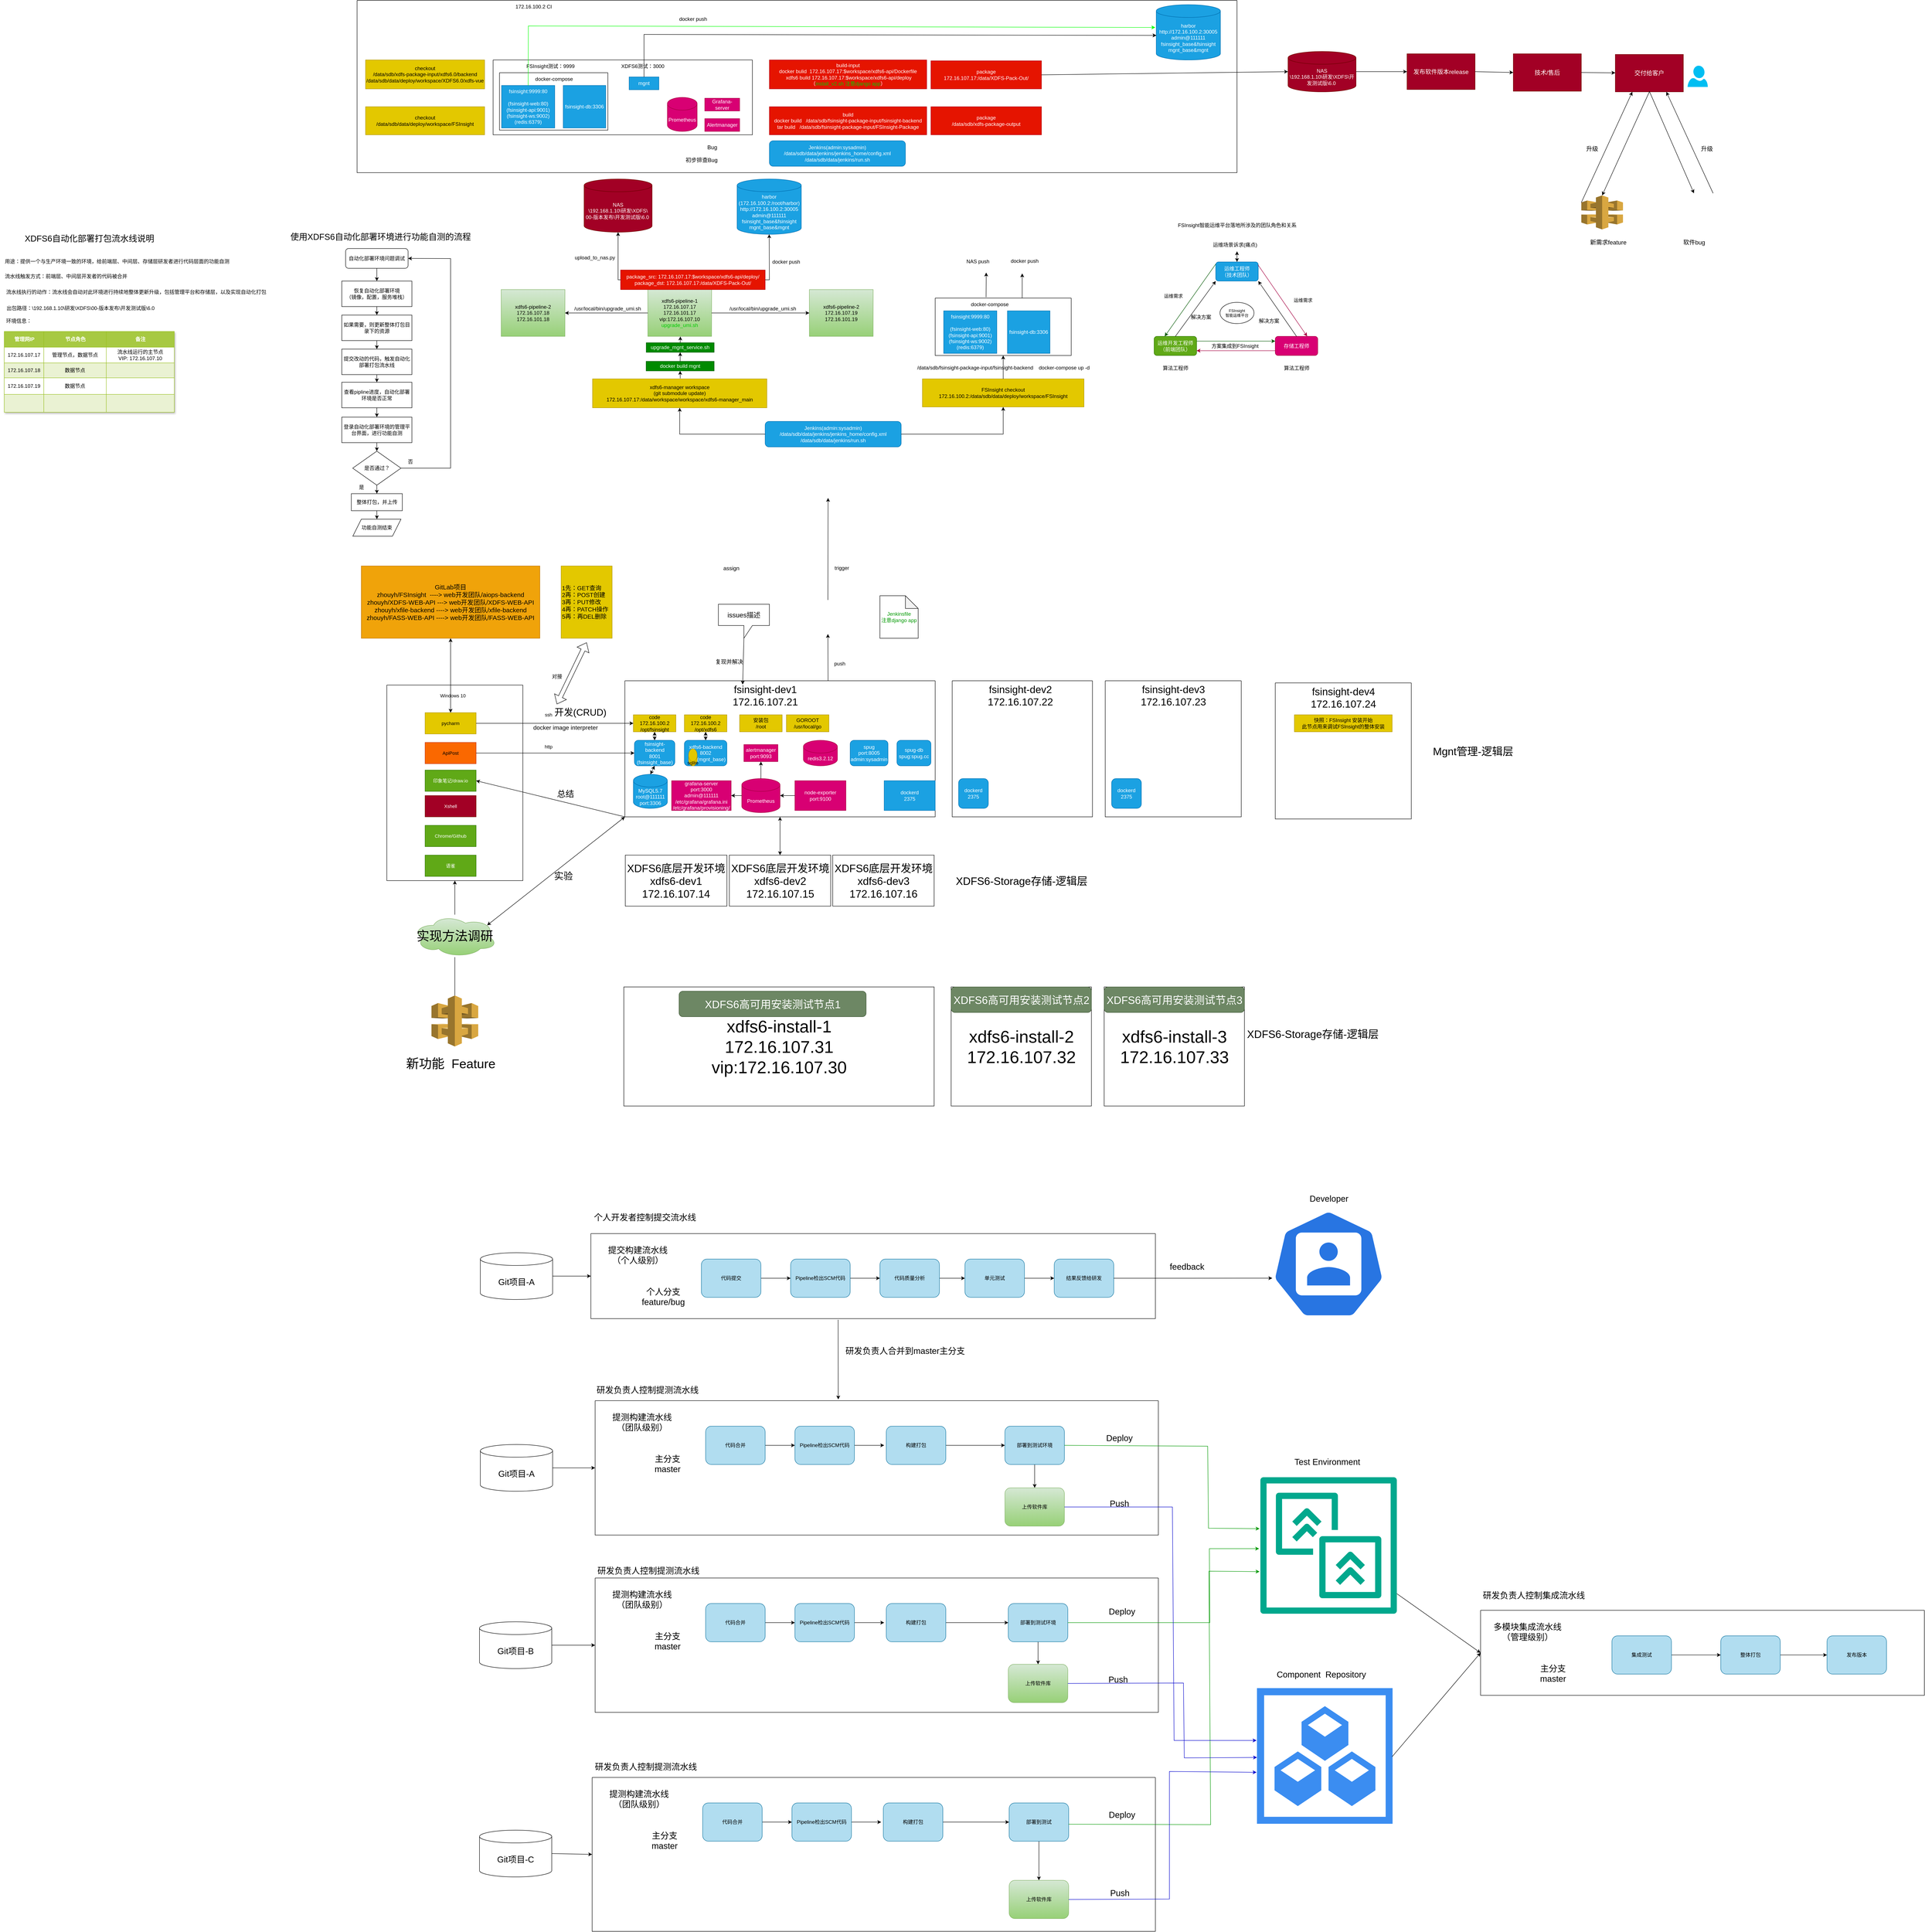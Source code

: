 <mxfile version="24.7.6">
  <diagram id="FTMYfUYjVG7pnufS5h2L" name="第 1 页">
    <mxGraphModel dx="4628" dy="2348" grid="0" gridSize="10" guides="1" tooltips="1" connect="1" arrows="1" fold="1" page="0" pageScale="1" pageWidth="827" pageHeight="1169" math="0" shadow="0">
      <root>
        <mxCell id="0" />
        <mxCell id="1" parent="0" />
        <mxCell id="vSvhDizwMLqlaj25CJx4-2" value="" style="swimlane;startSize=0;" parent="1" vertex="1">
          <mxGeometry x="-170" y="800" width="730" height="320" as="geometry" />
        </mxCell>
        <mxCell id="vSvhDizwMLqlaj25CJx4-3" value="fsinsight-dev1&lt;br&gt;172.16.107.21" style="text;html=1;align=center;verticalAlign=middle;resizable=0;points=[];autosize=1;strokeColor=none;fillColor=none;fontSize=24;" parent="vSvhDizwMLqlaj25CJx4-2" vertex="1">
          <mxGeometry x="240" width="180" height="70" as="geometry" />
        </mxCell>
        <mxCell id="vSvhDizwMLqlaj25CJx4-12" value="spug&lt;br&gt;port:8005&lt;br&gt;admin:sysadmin" style="rounded=1;whiteSpace=wrap;html=1;fillColor=#1ba1e2;fontColor=#ffffff;strokeColor=#006EAF;" parent="vSvhDizwMLqlaj25CJx4-2" vertex="1">
          <mxGeometry x="530" y="140" width="89" height="60" as="geometry" />
        </mxCell>
        <mxCell id="vSvhDizwMLqlaj25CJx4-13" value="spug-db&lt;br&gt;spug:spug.cc" style="rounded=1;whiteSpace=wrap;html=1;fillColor=#1ba1e2;fontColor=#ffffff;strokeColor=#006EAF;" parent="vSvhDizwMLqlaj25CJx4-2" vertex="1">
          <mxGeometry x="640" y="140" width="80" height="60" as="geometry" />
        </mxCell>
        <mxCell id="vSvhDizwMLqlaj25CJx4-15" value="code&lt;br&gt;172.16.100.2&lt;br&gt;/opt/fsinsight" style="rounded=0;whiteSpace=wrap;html=1;fillColor=#e3c800;fontColor=#000000;strokeColor=#B09500;" parent="vSvhDizwMLqlaj25CJx4-2" vertex="1">
          <mxGeometry x="20" y="80" width="100" height="40" as="geometry" />
        </mxCell>
        <mxCell id="vSvhDizwMLqlaj25CJx4-16" value="code&lt;br&gt;172.16.100.2&lt;br&gt;/opt/xdfs6" style="rounded=0;whiteSpace=wrap;html=1;fillColor=#e3c800;fontColor=#000000;strokeColor=#B09500;" parent="vSvhDizwMLqlaj25CJx4-2" vertex="1">
          <mxGeometry x="140" y="80" width="100" height="40" as="geometry" />
        </mxCell>
        <mxCell id="vSvhDizwMLqlaj25CJx4-17" value="fsinsight-backend&lt;br&gt;8001&lt;br&gt;(fsinsight_base)" style="rounded=1;whiteSpace=wrap;html=1;fillColor=#1ba1e2;fontColor=#ffffff;strokeColor=#006EAF;" parent="vSvhDizwMLqlaj25CJx4-2" vertex="1">
          <mxGeometry x="22.5" y="140" width="95" height="60" as="geometry" />
        </mxCell>
        <mxCell id="vSvhDizwMLqlaj25CJx4-18" value="xdfs6-backend&lt;br&gt;8002&lt;br&gt;&amp;nbsp; &amp;nbsp; &amp;nbsp; &amp;nbsp; (mgnt_base)" style="rounded=1;whiteSpace=wrap;html=1;fillColor=#1ba1e2;fontColor=#ffffff;strokeColor=#006EAF;" parent="vSvhDizwMLqlaj25CJx4-2" vertex="1">
          <mxGeometry x="140" y="140" width="100" height="60" as="geometry" />
        </mxCell>
        <mxCell id="BFVZz1PlwPAsUvEPE4qQ-16" value="Prometheus" style="shape=cylinder3;whiteSpace=wrap;html=1;boundedLbl=1;backgroundOutline=1;size=15;fillColor=#d80073;fontColor=#ffffff;strokeColor=#A50040;" parent="vSvhDizwMLqlaj25CJx4-2" vertex="1">
          <mxGeometry x="275" y="230" width="90" height="80" as="geometry" />
        </mxCell>
        <mxCell id="BFVZz1PlwPAsUvEPE4qQ-17" value="MySQL5.7&lt;br&gt;root@111111&lt;br&gt;port:3306" style="shape=cylinder3;whiteSpace=wrap;html=1;boundedLbl=1;backgroundOutline=1;size=15;fillColor=#1ba1e2;fontColor=#ffffff;strokeColor=#006EAF;" parent="vSvhDizwMLqlaj25CJx4-2" vertex="1">
          <mxGeometry x="20" y="220" width="80" height="80" as="geometry" />
        </mxCell>
        <mxCell id="BFVZz1PlwPAsUvEPE4qQ-18" value="node-exporter&lt;br style=&quot;border-color: var(--border-color);&quot;&gt;port:9100" style="rounded=0;whiteSpace=wrap;html=1;fillColor=#d80073;fontColor=#ffffff;strokeColor=#A50040;" parent="vSvhDizwMLqlaj25CJx4-2" vertex="1">
          <mxGeometry x="400" y="235" width="120" height="70" as="geometry" />
        </mxCell>
        <mxCell id="BFVZz1PlwPAsUvEPE4qQ-20" value="dockerd&lt;br&gt;2375" style="rounded=0;whiteSpace=wrap;html=1;fillColor=#1ba1e2;fontColor=#ffffff;strokeColor=#006EAF;" parent="vSvhDizwMLqlaj25CJx4-2" vertex="1">
          <mxGeometry x="610" y="235" width="120" height="70" as="geometry" />
        </mxCell>
        <mxCell id="BFVZz1PlwPAsUvEPE4qQ-26" value="" style="endArrow=classic;startArrow=classic;html=1;rounded=0;entryX=0.5;entryY=1;entryDx=0;entryDy=0;exitX=0.5;exitY=0;exitDx=0;exitDy=0;" parent="vSvhDizwMLqlaj25CJx4-2" source="vSvhDizwMLqlaj25CJx4-17" target="vSvhDizwMLqlaj25CJx4-15" edge="1">
          <mxGeometry width="50" height="50" relative="1" as="geometry">
            <mxPoint x="230" y="250" as="sourcePoint" />
            <mxPoint x="280" y="200" as="targetPoint" />
          </mxGeometry>
        </mxCell>
        <mxCell id="BFVZz1PlwPAsUvEPE4qQ-27" value="" style="endArrow=classic;startArrow=classic;html=1;rounded=0;entryX=0.5;entryY=1;entryDx=0;entryDy=0;exitX=0.5;exitY=0;exitDx=0;exitDy=0;" parent="vSvhDizwMLqlaj25CJx4-2" source="vSvhDizwMLqlaj25CJx4-18" target="vSvhDizwMLqlaj25CJx4-16" edge="1">
          <mxGeometry width="50" height="50" relative="1" as="geometry">
            <mxPoint x="230" y="250" as="sourcePoint" />
            <mxPoint x="280" y="200" as="targetPoint" />
          </mxGeometry>
        </mxCell>
        <mxCell id="BFVZz1PlwPAsUvEPE4qQ-32" value="&lt;font style=&quot;font-size: 11px;&quot;&gt;sqlite&lt;/font&gt;" style="shape=cylinder3;whiteSpace=wrap;html=1;boundedLbl=1;backgroundOutline=1;size=15;fillColor=#e3c800;fontColor=#000000;strokeColor=#B09500;" parent="vSvhDizwMLqlaj25CJx4-2" vertex="1">
          <mxGeometry x="150" y="160" width="20" height="40" as="geometry" />
        </mxCell>
        <mxCell id="BFVZz1PlwPAsUvEPE4qQ-56" value="" style="endArrow=classic;startArrow=classic;html=1;rounded=0;fontSize=13;exitX=0.5;exitY=0;exitDx=0;exitDy=0;exitPerimeter=0;entryX=0.5;entryY=1;entryDx=0;entryDy=0;" parent="vSvhDizwMLqlaj25CJx4-2" source="BFVZz1PlwPAsUvEPE4qQ-17" target="vSvhDizwMLqlaj25CJx4-17" edge="1">
          <mxGeometry width="50" height="50" relative="1" as="geometry">
            <mxPoint x="250" y="280" as="sourcePoint" />
            <mxPoint x="300" y="230" as="targetPoint" />
          </mxGeometry>
        </mxCell>
        <mxCell id="BFVZz1PlwPAsUvEPE4qQ-57" value="安装包&lt;br&gt;/root" style="rounded=0;whiteSpace=wrap;html=1;fillColor=#e3c800;fontColor=#000000;strokeColor=#B09500;" parent="vSvhDizwMLqlaj25CJx4-2" vertex="1">
          <mxGeometry x="270" y="80" width="100" height="40" as="geometry" />
        </mxCell>
        <mxCell id="BFVZz1PlwPAsUvEPE4qQ-99" value="redis3.2.12" style="shape=cylinder3;whiteSpace=wrap;html=1;boundedLbl=1;backgroundOutline=1;size=15;fillColor=#d80073;fontColor=#ffffff;strokeColor=#A50040;" parent="vSvhDizwMLqlaj25CJx4-2" vertex="1">
          <mxGeometry x="420" y="140" width="80" height="60" as="geometry" />
        </mxCell>
        <mxCell id="BFVZz1PlwPAsUvEPE4qQ-19" value="grafana-server&lt;br style=&quot;border-color: var(--border-color);&quot;&gt;port:3000&lt;br&gt;admin@111111&lt;br style=&quot;border-color: var(--border-color);&quot;&gt;/etc/grafana/grafana.ini&lt;br style=&quot;border-color: var(--border-color);&quot;&gt;/etc/grafana/provisioning/" style="rounded=0;whiteSpace=wrap;html=1;fillColor=#d80073;fontColor=#ffffff;strokeColor=#A50040;" parent="vSvhDizwMLqlaj25CJx4-2" vertex="1">
          <mxGeometry x="110" y="235" width="140" height="70" as="geometry" />
        </mxCell>
        <mxCell id="SI1O0o9YNXBUpwqKgu9s-179" value="" style="endArrow=classic;html=1;rounded=0;entryX=1;entryY=0.5;entryDx=0;entryDy=0;entryPerimeter=0;exitX=0;exitY=0.5;exitDx=0;exitDy=0;" parent="vSvhDizwMLqlaj25CJx4-2" source="BFVZz1PlwPAsUvEPE4qQ-18" target="BFVZz1PlwPAsUvEPE4qQ-16" edge="1">
          <mxGeometry width="50" height="50" relative="1" as="geometry">
            <mxPoint x="220" y="350" as="sourcePoint" />
            <mxPoint x="270" y="300" as="targetPoint" />
          </mxGeometry>
        </mxCell>
        <mxCell id="SI1O0o9YNXBUpwqKgu9s-180" value="" style="endArrow=classic;html=1;rounded=0;entryX=1;entryY=0.5;entryDx=0;entryDy=0;" parent="vSvhDizwMLqlaj25CJx4-2" source="BFVZz1PlwPAsUvEPE4qQ-16" target="BFVZz1PlwPAsUvEPE4qQ-19" edge="1">
          <mxGeometry width="50" height="50" relative="1" as="geometry">
            <mxPoint x="220" y="350" as="sourcePoint" />
            <mxPoint x="270" y="300" as="targetPoint" />
          </mxGeometry>
        </mxCell>
        <mxCell id="TSjJx_e3IDKuV7OPjBc9-1" value="alertmanager&lt;br style=&quot;border-color: var(--border-color);&quot;&gt;port:9093" style="rounded=0;whiteSpace=wrap;html=1;fillColor=#d80073;fontColor=#ffffff;strokeColor=#A50040;" parent="vSvhDizwMLqlaj25CJx4-2" vertex="1">
          <mxGeometry x="280" y="150" width="80" height="40" as="geometry" />
        </mxCell>
        <mxCell id="TSjJx_e3IDKuV7OPjBc9-2" value="" style="endArrow=classic;html=1;rounded=0;exitX=0.5;exitY=0;exitDx=0;exitDy=0;exitPerimeter=0;entryX=0.5;entryY=1;entryDx=0;entryDy=0;" parent="vSvhDizwMLqlaj25CJx4-2" source="BFVZz1PlwPAsUvEPE4qQ-16" target="TSjJx_e3IDKuV7OPjBc9-1" edge="1">
          <mxGeometry width="50" height="50" relative="1" as="geometry">
            <mxPoint x="410" y="260" as="sourcePoint" />
            <mxPoint x="460" y="210" as="targetPoint" />
          </mxGeometry>
        </mxCell>
        <mxCell id="_iwouPQE1AGMkvqvM8Vc-1" value="GOROOT&lt;br&gt;/usr/local/go" style="rounded=0;whiteSpace=wrap;html=1;fillColor=#e3c800;fontColor=#000000;strokeColor=#B09500;" parent="vSvhDizwMLqlaj25CJx4-2" vertex="1">
          <mxGeometry x="380" y="80" width="100" height="40" as="geometry" />
        </mxCell>
        <mxCell id="vSvhDizwMLqlaj25CJx4-4" value="" style="swimlane;startSize=0;" parent="1" vertex="1">
          <mxGeometry x="600" y="800" width="330" height="320" as="geometry" />
        </mxCell>
        <mxCell id="vSvhDizwMLqlaj25CJx4-5" value="fsinsight-dev2&lt;br&gt;172.16.107.22" style="text;html=1;align=center;verticalAlign=middle;resizable=0;points=[];autosize=1;strokeColor=none;fillColor=none;fontSize=24;" parent="vSvhDizwMLqlaj25CJx4-4" vertex="1">
          <mxGeometry x="70" width="180" height="70" as="geometry" />
        </mxCell>
        <mxCell id="vSvhDizwMLqlaj25CJx4-27" value="dockerd&lt;br&gt;2375" style="rounded=1;whiteSpace=wrap;html=1;fillColor=#1ba1e2;fontColor=#ffffff;strokeColor=#006EAF;" parent="vSvhDizwMLqlaj25CJx4-4" vertex="1">
          <mxGeometry x="15" y="230" width="70" height="70" as="geometry" />
        </mxCell>
        <mxCell id="vSvhDizwMLqlaj25CJx4-6" value="" style="swimlane;startSize=0;" parent="1" vertex="1">
          <mxGeometry x="960" y="800" width="320" height="320" as="geometry" />
        </mxCell>
        <mxCell id="vSvhDizwMLqlaj25CJx4-7" value="fsinsight-dev3&lt;br&gt;172.16.107.23" style="text;html=1;align=center;verticalAlign=middle;resizable=0;points=[];autosize=1;strokeColor=none;fillColor=none;fontSize=24;" parent="vSvhDizwMLqlaj25CJx4-6" vertex="1">
          <mxGeometry x="70" width="180" height="70" as="geometry" />
        </mxCell>
        <mxCell id="vSvhDizwMLqlaj25CJx4-28" value="dockerd&lt;br&gt;2375" style="rounded=1;whiteSpace=wrap;html=1;fillColor=#1ba1e2;fontColor=#ffffff;strokeColor=#006EAF;" parent="vSvhDizwMLqlaj25CJx4-6" vertex="1">
          <mxGeometry x="15" y="230" width="70" height="70" as="geometry" />
        </mxCell>
        <mxCell id="vSvhDizwMLqlaj25CJx4-19" value="" style="swimlane;startSize=0;fillColor=default;fontColor=#ffffff;strokeColor=#000000;" parent="1" vertex="1">
          <mxGeometry x="-800" y="-800" width="2070" height="405" as="geometry" />
        </mxCell>
        <mxCell id="vSvhDizwMLqlaj25CJx4-21" value="Jenkins(admin:sysadmin)&lt;br&gt;/data/sdb/data/jenkins/jenkins_home/config.xml&lt;br&gt;/data/sdb/data/jenkins/run.sh" style="rounded=1;whiteSpace=wrap;html=1;fillColor=#1ba1e2;fontColor=#ffffff;strokeColor=#006EAF;" parent="vSvhDizwMLqlaj25CJx4-19" vertex="1">
          <mxGeometry x="970" y="330" width="320" height="60" as="geometry" />
        </mxCell>
        <mxCell id="vSvhDizwMLqlaj25CJx4-22" value="checkout&lt;br&gt;/data/sdb/data/deploy/workspace/FSInsight" style="rounded=0;whiteSpace=wrap;html=1;fillColor=#e3c800;fontColor=#000000;strokeColor=#B09500;" parent="vSvhDizwMLqlaj25CJx4-19" vertex="1">
          <mxGeometry x="20" y="250" width="280" height="66" as="geometry" />
        </mxCell>
        <mxCell id="vSvhDizwMLqlaj25CJx4-23" value="checkout&lt;br&gt;/data/sdb/xdfs-package-input/xdfs6.0/backend&lt;br&gt;/data/sdb/data/deploy/workspace/XDFS6.0/xdfs-vue" style="rounded=0;whiteSpace=wrap;html=1;fillColor=#e3c800;fontColor=#000000;strokeColor=#B09500;" parent="vSvhDizwMLqlaj25CJx4-19" vertex="1">
          <mxGeometry x="20" y="140" width="280" height="68" as="geometry" />
        </mxCell>
        <mxCell id="vSvhDizwMLqlaj25CJx4-24" value="build&lt;br&gt;docker build&amp;nbsp; &amp;nbsp;/data/sdb/fsinsight-package-input/fsinsight-backend&lt;br&gt;tar build&amp;nbsp; &amp;nbsp;/data/sdb/fsinsight-package-input/FSInsight-Package" style="rounded=0;whiteSpace=wrap;html=1;fillColor=#e51400;fontColor=#ffffff;strokeColor=#B20000;" parent="vSvhDizwMLqlaj25CJx4-19" vertex="1">
          <mxGeometry x="970" y="250" width="370" height="66" as="geometry" />
        </mxCell>
        <mxCell id="vSvhDizwMLqlaj25CJx4-25" value="build-input&lt;br&gt;docker bulid&amp;nbsp; 172.16.107.17:$workspace/xdfs6-api/Dockerfile&lt;br&gt;&amp;nbsp;xdfs6 build 172.16.107.17:$workspace/xdfs6-api/deploy&lt;br&gt;（&lt;font color=&quot;#00cc00&quot;&gt;install_v2.sh 注意django app&lt;/font&gt;）" style="rounded=0;whiteSpace=wrap;html=1;fillColor=#e51400;fontColor=#ffffff;strokeColor=#B20000;" parent="vSvhDizwMLqlaj25CJx4-19" vertex="1">
          <mxGeometry x="970" y="140" width="370" height="68" as="geometry" />
        </mxCell>
        <mxCell id="vSvhDizwMLqlaj25CJx4-26" value="172.16.100.2 CI" style="text;html=1;align=center;verticalAlign=middle;resizable=0;points=[];autosize=1;strokeColor=none;fillColor=none;" parent="vSvhDizwMLqlaj25CJx4-19" vertex="1">
          <mxGeometry x="360" width="110" height="30" as="geometry" />
        </mxCell>
        <mxCell id="BFVZz1PlwPAsUvEPE4qQ-6" value="harbor&lt;br&gt;http://172.16.100.2:30005&lt;br&gt;admin@111111&lt;br&gt;fsinsight_base&amp;amp;fsinsight&lt;br&gt;mgnt_base&amp;amp;mgnt" style="shape=cylinder3;whiteSpace=wrap;html=1;boundedLbl=1;backgroundOutline=1;size=15;fillColor=#1ba1e2;fontColor=#ffffff;strokeColor=#006EAF;" parent="vSvhDizwMLqlaj25CJx4-19" vertex="1">
          <mxGeometry x="1880" y="10" width="151" height="130" as="geometry" />
        </mxCell>
        <mxCell id="BFVZz1PlwPAsUvEPE4qQ-7" value="" style="swimlane;startSize=0;" parent="vSvhDizwMLqlaj25CJx4-19" vertex="1">
          <mxGeometry x="320" y="140" width="610" height="176" as="geometry" />
        </mxCell>
        <mxCell id="BFVZz1PlwPAsUvEPE4qQ-8" value="FSInsight测试：9999&amp;nbsp;&amp;nbsp;" style="text;html=1;align=center;verticalAlign=middle;resizable=0;points=[];autosize=1;strokeColor=none;fillColor=none;" parent="BFVZz1PlwPAsUvEPE4qQ-7" vertex="1">
          <mxGeometry x="67.58" width="140" height="30" as="geometry" />
        </mxCell>
        <mxCell id="BFVZz1PlwPAsUvEPE4qQ-10" value="Prometheus" style="shape=cylinder3;whiteSpace=wrap;html=1;boundedLbl=1;backgroundOutline=1;size=15;fillColor=#d80073;fontColor=#ffffff;strokeColor=#A50040;" parent="BFVZz1PlwPAsUvEPE4qQ-7" vertex="1">
          <mxGeometry x="410" y="88" width="70" height="80" as="geometry" />
        </mxCell>
        <mxCell id="BFVZz1PlwPAsUvEPE4qQ-11" value="Alertmanager" style="rounded=0;whiteSpace=wrap;html=1;fillColor=#d80073;fontColor=#ffffff;strokeColor=#A50040;" parent="BFVZz1PlwPAsUvEPE4qQ-7" vertex="1">
          <mxGeometry x="498" y="138" width="82" height="30" as="geometry" />
        </mxCell>
        <mxCell id="BFVZz1PlwPAsUvEPE4qQ-12" value="Grafana-server" style="rounded=0;whiteSpace=wrap;html=1;fillColor=#d80073;fontColor=#ffffff;strokeColor=#A50040;" parent="BFVZz1PlwPAsUvEPE4qQ-7" vertex="1">
          <mxGeometry x="498" y="90" width="82" height="30" as="geometry" />
        </mxCell>
        <mxCell id="BFVZz1PlwPAsUvEPE4qQ-15" value="mgnt" style="rounded=0;whiteSpace=wrap;html=1;fillColor=#1ba1e2;fontColor=#ffffff;strokeColor=#006EAF;" parent="BFVZz1PlwPAsUvEPE4qQ-7" vertex="1">
          <mxGeometry x="320" y="40" width="70" height="30" as="geometry" />
        </mxCell>
        <mxCell id="g5A8tSMMiwnT3m2xEH7A-10" value="XDFS6测试：3000&amp;nbsp;&amp;nbsp;" style="text;html=1;align=center;verticalAlign=middle;resizable=0;points=[];autosize=1;strokeColor=none;fillColor=none;" parent="BFVZz1PlwPAsUvEPE4qQ-7" vertex="1">
          <mxGeometry x="290" width="130" height="30" as="geometry" />
        </mxCell>
        <mxCell id="g5A8tSMMiwnT3m2xEH7A-11" value="" style="swimlane;startSize=0;strokeColor=#000000;fontSize=12;fontColor=#000000;fillColor=#FFFFFF;" parent="BFVZz1PlwPAsUvEPE4qQ-7" vertex="1">
          <mxGeometry x="15" y="30" width="255" height="135" as="geometry" />
        </mxCell>
        <mxCell id="g5A8tSMMiwnT3m2xEH7A-12" value="fsinsight-db:3306" style="rounded=0;whiteSpace=wrap;html=1;fillColor=#1ba1e2;fontColor=#ffffff;strokeColor=#006EAF;" parent="g5A8tSMMiwnT3m2xEH7A-11" vertex="1">
          <mxGeometry x="150" y="30" width="100" height="100" as="geometry" />
        </mxCell>
        <mxCell id="BFVZz1PlwPAsUvEPE4qQ-14" value="fsinsight:9999:80&lt;br&gt;&lt;br&gt;(fsinsight-web:80)&lt;br&gt;(fsinsight-api:9001)&lt;br&gt;(fsinsight-ws:9002)&lt;br&gt;(redis:6379)" style="rounded=0;whiteSpace=wrap;html=1;fillColor=#1ba1e2;fontColor=#ffffff;strokeColor=#006EAF;" parent="g5A8tSMMiwnT3m2xEH7A-11" vertex="1">
          <mxGeometry x="5" y="30" width="125" height="100" as="geometry" />
        </mxCell>
        <mxCell id="g5A8tSMMiwnT3m2xEH7A-13" value="docker-compose" style="text;html=1;align=center;verticalAlign=middle;resizable=0;points=[];autosize=1;strokeColor=none;fillColor=none;" parent="g5A8tSMMiwnT3m2xEH7A-11" vertex="1">
          <mxGeometry x="72.5" width="110" height="30" as="geometry" />
        </mxCell>
        <mxCell id="BFVZz1PlwPAsUvEPE4qQ-21" value="package&lt;br&gt;172.16.107.17:/data/XDFS-Pack-Out/" style="rounded=0;whiteSpace=wrap;html=1;fillColor=#e51400;fontColor=#ffffff;strokeColor=#B20000;" parent="vSvhDizwMLqlaj25CJx4-19" vertex="1">
          <mxGeometry x="1350" y="142" width="260" height="66" as="geometry" />
        </mxCell>
        <mxCell id="BFVZz1PlwPAsUvEPE4qQ-51" value="" style="shape=image;html=1;verticalAlign=top;verticalLabelPosition=bottom;labelBackgroundColor=#ffffff;imageAspect=0;aspect=fixed;image=https://cdn2.iconfinder.com/data/icons/boxicons-solid-vol-1/24/bxs-bug-128.png;fontSize=13;" parent="vSvhDizwMLqlaj25CJx4-19" vertex="1">
          <mxGeometry x="860" y="335" width="50" height="50" as="geometry" />
        </mxCell>
        <mxCell id="BFVZz1PlwPAsUvEPE4qQ-52" value="Bug" style="text;html=1;align=center;verticalAlign=middle;resizable=0;points=[];autosize=1;strokeColor=none;fillColor=none;fontSize=13;" parent="vSvhDizwMLqlaj25CJx4-19" vertex="1">
          <mxGeometry x="810" y="330" width="50" height="30" as="geometry" />
        </mxCell>
        <mxCell id="BFVZz1PlwPAsUvEPE4qQ-53" value="初步排查Bug" style="text;html=1;align=center;verticalAlign=middle;resizable=0;points=[];autosize=1;strokeColor=none;fillColor=none;fontSize=13;" parent="vSvhDizwMLqlaj25CJx4-19" vertex="1">
          <mxGeometry x="760" y="360" width="100" height="30" as="geometry" />
        </mxCell>
        <mxCell id="g5A8tSMMiwnT3m2xEH7A-4" value="" style="endArrow=classic;html=1;rounded=0;fontSize=24;exitX=0.5;exitY=0;exitDx=0;exitDy=0;entryX=-0.015;entryY=0.412;entryDx=0;entryDy=0;entryPerimeter=0;strokeColor=#00FF00;" parent="vSvhDizwMLqlaj25CJx4-19" source="BFVZz1PlwPAsUvEPE4qQ-14" target="BFVZz1PlwPAsUvEPE4qQ-6" edge="1">
          <mxGeometry width="50" height="50" relative="1" as="geometry">
            <mxPoint x="1230" y="590" as="sourcePoint" />
            <mxPoint x="1280" y="540" as="targetPoint" />
            <Array as="points">
              <mxPoint x="403" y="60" />
            </Array>
          </mxGeometry>
        </mxCell>
        <mxCell id="g5A8tSMMiwnT3m2xEH7A-6" value="" style="endArrow=classic;html=1;rounded=0;strokeColor=#000000;fontSize=24;fontColor=#00FF00;exitX=0.5;exitY=0;exitDx=0;exitDy=0;entryX=0.003;entryY=0.556;entryDx=0;entryDy=0;entryPerimeter=0;" parent="vSvhDizwMLqlaj25CJx4-19" source="BFVZz1PlwPAsUvEPE4qQ-15" target="BFVZz1PlwPAsUvEPE4qQ-6" edge="1">
          <mxGeometry width="50" height="50" relative="1" as="geometry">
            <mxPoint x="840" y="390" as="sourcePoint" />
            <mxPoint x="890" y="340" as="targetPoint" />
            <Array as="points">
              <mxPoint x="675" y="80" />
            </Array>
          </mxGeometry>
        </mxCell>
        <mxCell id="g5A8tSMMiwnT3m2xEH7A-9" value="&lt;font style=&quot;font-size: 12px;&quot;&gt;docker push&lt;/font&gt;" style="text;html=1;align=center;verticalAlign=middle;resizable=0;points=[];autosize=1;strokeColor=none;fillColor=none;fontSize=24;fontColor=#000000;" parent="vSvhDizwMLqlaj25CJx4-19" vertex="1">
          <mxGeometry x="745" y="20" width="90" height="40" as="geometry" />
        </mxCell>
        <mxCell id="SI1O0o9YNXBUpwqKgu9s-3" value="package&lt;br&gt;/data/sdb/xdfs-package-output" style="rounded=0;whiteSpace=wrap;html=1;fillColor=#e51400;fontColor=#ffffff;strokeColor=#B20000;" parent="vSvhDizwMLqlaj25CJx4-19" vertex="1">
          <mxGeometry x="1350" y="250" width="260" height="66" as="geometry" />
        </mxCell>
        <mxCell id="BFVZz1PlwPAsUvEPE4qQ-3" value="" style="shape=image;verticalLabelPosition=bottom;labelBackgroundColor=default;verticalAlign=top;aspect=fixed;imageAspect=0;image=https://cdn2.downdetector.com/static/uploads/logo/gitlab.png;" parent="1" vertex="1">
          <mxGeometry x="202" y="610" width="211.17" height="80" as="geometry" />
        </mxCell>
        <mxCell id="BFVZz1PlwPAsUvEPE4qQ-4" value="" style="endArrow=classic;html=1;rounded=0;entryX=0.5;entryY=1;entryDx=0;entryDy=0;" parent="1" target="BFVZz1PlwPAsUvEPE4qQ-3" edge="1">
          <mxGeometry width="50" height="50" relative="1" as="geometry">
            <mxPoint x="308" y="800" as="sourcePoint" />
            <mxPoint x="400" y="760" as="targetPoint" />
          </mxGeometry>
        </mxCell>
        <mxCell id="BFVZz1PlwPAsUvEPE4qQ-5" value="" style="endArrow=classic;html=1;rounded=0;exitX=0.5;exitY=0;exitDx=0;exitDy=0;" parent="1" source="BFVZz1PlwPAsUvEPE4qQ-3" edge="1">
          <mxGeometry width="50" height="50" relative="1" as="geometry">
            <mxPoint x="350" y="810" as="sourcePoint" />
            <mxPoint x="308" y="370" as="targetPoint" />
          </mxGeometry>
        </mxCell>
        <mxCell id="BFVZz1PlwPAsUvEPE4qQ-25" value="&lt;font color=&quot;#009900&quot;&gt;Jenkinsfile&lt;br&gt;注意django app&lt;/font&gt;" style="shape=note;whiteSpace=wrap;html=1;backgroundOutline=1;darkOpacity=0.05;" parent="1" vertex="1">
          <mxGeometry x="430" y="600" width="90" height="100" as="geometry" />
        </mxCell>
        <mxCell id="BFVZz1PlwPAsUvEPE4qQ-28" value="NAS&lt;br&gt;\192.168.1.10\研发\XDFS\开发测试版\6.0&amp;nbsp;" style="shape=cylinder3;whiteSpace=wrap;html=1;boundedLbl=1;backgroundOutline=1;size=15;fillColor=#a20025;fontColor=#ffffff;strokeColor=#6F0000;" parent="1" vertex="1">
          <mxGeometry x="1390" y="-680" width="160" height="95" as="geometry" />
        </mxCell>
        <mxCell id="BFVZz1PlwPAsUvEPE4qQ-29" value="" style="endArrow=classic;html=1;rounded=0;exitX=1;exitY=0.5;exitDx=0;exitDy=0;entryX=0;entryY=0.5;entryDx=0;entryDy=0;entryPerimeter=0;" parent="1" source="BFVZz1PlwPAsUvEPE4qQ-21" target="BFVZz1PlwPAsUvEPE4qQ-28" edge="1">
          <mxGeometry width="50" height="50" relative="1" as="geometry">
            <mxPoint x="1000" y="550" as="sourcePoint" />
            <mxPoint x="1050" y="500" as="targetPoint" />
          </mxGeometry>
        </mxCell>
        <mxCell id="BFVZz1PlwPAsUvEPE4qQ-30" value="push" style="text;html=1;align=center;verticalAlign=middle;resizable=0;points=[];autosize=1;strokeColor=none;fillColor=none;" parent="1" vertex="1">
          <mxGeometry x="310" y="745" width="50" height="30" as="geometry" />
        </mxCell>
        <mxCell id="BFVZz1PlwPAsUvEPE4qQ-31" value="trigger" style="text;html=1;align=center;verticalAlign=middle;resizable=0;points=[];autosize=1;strokeColor=none;fillColor=none;" parent="1" vertex="1">
          <mxGeometry x="310" y="520" width="60" height="30" as="geometry" />
        </mxCell>
        <mxCell id="BFVZz1PlwPAsUvEPE4qQ-33" value="&lt;font style=&quot;font-size: 40px;&quot;&gt;xdfs6-install-1&lt;br&gt;172.16.107.31&lt;br&gt;vip:172.16.107.30&lt;br&gt;&lt;/font&gt;" style="rounded=0;whiteSpace=wrap;html=1;fontSize=11;" parent="1" vertex="1">
          <mxGeometry x="-172.5" y="1520" width="730" height="280" as="geometry" />
        </mxCell>
        <mxCell id="BFVZz1PlwPAsUvEPE4qQ-34" value="&lt;font style=&quot;font-size: 40px;&quot;&gt;xdfs6-install-2&lt;br&gt;172.16.107.32&lt;br&gt;&lt;/font&gt;" style="rounded=0;whiteSpace=wrap;html=1;fontSize=11;" parent="1" vertex="1">
          <mxGeometry x="597.5" y="1520" width="330" height="280" as="geometry" />
        </mxCell>
        <mxCell id="BFVZz1PlwPAsUvEPE4qQ-35" value="&lt;font style=&quot;font-size: 40px;&quot;&gt;xdfs6-install-3&lt;br&gt;172.16.107.33&lt;br&gt;&lt;/font&gt;" style="rounded=0;whiteSpace=wrap;html=1;fontSize=11;" parent="1" vertex="1">
          <mxGeometry x="957.5" y="1520" width="330" height="280" as="geometry" />
        </mxCell>
        <mxCell id="BFVZz1PlwPAsUvEPE4qQ-36" value="" style="swimlane;startSize=0;fontSize=11;" parent="1" vertex="1">
          <mxGeometry x="-730" y="810" width="320" height="460" as="geometry" />
        </mxCell>
        <mxCell id="BFVZz1PlwPAsUvEPE4qQ-37" value="pycharm" style="rounded=0;whiteSpace=wrap;html=1;fontSize=11;fillColor=#e3c800;fontColor=#000000;strokeColor=#B09500;" parent="BFVZz1PlwPAsUvEPE4qQ-36" vertex="1">
          <mxGeometry x="90" y="65" width="120" height="50" as="geometry" />
        </mxCell>
        <mxCell id="BFVZz1PlwPAsUvEPE4qQ-38" value="ApiPost" style="rounded=0;whiteSpace=wrap;html=1;fontSize=11;fillColor=#fa6800;fontColor=#000000;strokeColor=#C73500;" parent="BFVZz1PlwPAsUvEPE4qQ-36" vertex="1">
          <mxGeometry x="90" y="135" width="120" height="50" as="geometry" />
        </mxCell>
        <mxCell id="BFVZz1PlwPAsUvEPE4qQ-39" value="印象笔记/draw.io" style="rounded=0;whiteSpace=wrap;html=1;fontSize=11;fillColor=#60a917;fontColor=#ffffff;strokeColor=#2D7600;" parent="BFVZz1PlwPAsUvEPE4qQ-36" vertex="1">
          <mxGeometry x="90" y="200" width="120" height="50" as="geometry" />
        </mxCell>
        <mxCell id="BFVZz1PlwPAsUvEPE4qQ-44" value="Windows 10" style="text;html=1;align=center;verticalAlign=middle;resizable=0;points=[];autosize=1;strokeColor=none;fillColor=none;fontSize=11;" parent="BFVZz1PlwPAsUvEPE4qQ-36" vertex="1">
          <mxGeometry x="110" y="10" width="90" height="30" as="geometry" />
        </mxCell>
        <mxCell id="BFVZz1PlwPAsUvEPE4qQ-45" value="Xshell" style="rounded=0;whiteSpace=wrap;html=1;fontSize=11;fillColor=#a20025;fontColor=#ffffff;strokeColor=#6F0000;" parent="BFVZz1PlwPAsUvEPE4qQ-36" vertex="1">
          <mxGeometry x="90" y="260" width="120" height="50" as="geometry" />
        </mxCell>
        <mxCell id="BFVZz1PlwPAsUvEPE4qQ-58" value="Chrome/Github" style="rounded=0;whiteSpace=wrap;html=1;fontSize=11;fillColor=#60a917;fontColor=#ffffff;strokeColor=#2D7600;" parent="BFVZz1PlwPAsUvEPE4qQ-36" vertex="1">
          <mxGeometry x="90" y="330" width="120" height="50" as="geometry" />
        </mxCell>
        <mxCell id="NU3CGl9o4t8RzsglqHRR-1" value="语雀" style="rounded=0;whiteSpace=wrap;html=1;fontSize=11;fillColor=#60a917;fontColor=#ffffff;strokeColor=#2D7600;" parent="BFVZz1PlwPAsUvEPE4qQ-36" vertex="1">
          <mxGeometry x="90" y="400" width="120" height="50" as="geometry" />
        </mxCell>
        <mxCell id="BFVZz1PlwPAsUvEPE4qQ-40" value="" style="endArrow=classic;html=1;rounded=0;fontSize=11;exitX=1;exitY=0.5;exitDx=0;exitDy=0;entryX=0;entryY=0.5;entryDx=0;entryDy=0;" parent="1" source="BFVZz1PlwPAsUvEPE4qQ-37" target="vSvhDizwMLqlaj25CJx4-15" edge="1">
          <mxGeometry width="50" height="50" relative="1" as="geometry">
            <mxPoint x="-350" y="490" as="sourcePoint" />
            <mxPoint x="-300" y="440" as="targetPoint" />
          </mxGeometry>
        </mxCell>
        <mxCell id="BFVZz1PlwPAsUvEPE4qQ-41" value="ssh" style="text;html=1;align=center;verticalAlign=middle;resizable=0;points=[];autosize=1;strokeColor=none;fillColor=none;fontSize=11;" parent="1" vertex="1">
          <mxGeometry x="-370" y="865" width="40" height="30" as="geometry" />
        </mxCell>
        <mxCell id="BFVZz1PlwPAsUvEPE4qQ-42" value="" style="endArrow=classic;html=1;rounded=0;fontSize=11;exitX=1;exitY=0.5;exitDx=0;exitDy=0;entryX=0;entryY=0.5;entryDx=0;entryDy=0;" parent="1" source="BFVZz1PlwPAsUvEPE4qQ-38" target="vSvhDizwMLqlaj25CJx4-17" edge="1">
          <mxGeometry width="50" height="50" relative="1" as="geometry">
            <mxPoint x="-350" y="620" as="sourcePoint" />
            <mxPoint x="-300" y="570" as="targetPoint" />
          </mxGeometry>
        </mxCell>
        <mxCell id="BFVZz1PlwPAsUvEPE4qQ-43" value="http" style="text;html=1;align=center;verticalAlign=middle;resizable=0;points=[];autosize=1;strokeColor=none;fillColor=none;fontSize=11;" parent="1" vertex="1">
          <mxGeometry x="-370" y="940" width="40" height="30" as="geometry" />
        </mxCell>
        <mxCell id="BFVZz1PlwPAsUvEPE4qQ-48" value="&lt;font style=&quot;font-size: 16px;&quot;&gt;issues描述&lt;/font&gt;" style="shape=callout;whiteSpace=wrap;html=1;perimeter=calloutPerimeter;fontSize=11;" parent="1" vertex="1">
          <mxGeometry x="50" y="620" width="120" height="80" as="geometry" />
        </mxCell>
        <mxCell id="BFVZz1PlwPAsUvEPE4qQ-50" value="assign" style="text;html=1;align=center;verticalAlign=middle;resizable=0;points=[];autosize=1;strokeColor=none;fillColor=none;fontSize=13;" parent="1" vertex="1">
          <mxGeometry x="50" y="520" width="60" height="30" as="geometry" />
        </mxCell>
        <mxCell id="BFVZz1PlwPAsUvEPE4qQ-54" value="" style="endArrow=classic;html=1;rounded=0;fontSize=13;exitX=0;exitY=0;exitDx=60;exitDy=80;exitPerimeter=0;entryX=0.206;entryY=0.125;entryDx=0;entryDy=0;entryPerimeter=0;" parent="1" source="BFVZz1PlwPAsUvEPE4qQ-48" target="vSvhDizwMLqlaj25CJx4-3" edge="1">
          <mxGeometry width="50" height="50" relative="1" as="geometry">
            <mxPoint x="80" y="830" as="sourcePoint" />
            <mxPoint x="130" y="780" as="targetPoint" />
          </mxGeometry>
        </mxCell>
        <mxCell id="BFVZz1PlwPAsUvEPE4qQ-55" value="复现并解决" style="text;html=1;align=center;verticalAlign=middle;resizable=0;points=[];autosize=1;strokeColor=none;fillColor=none;fontSize=13;" parent="1" vertex="1">
          <mxGeometry x="30" y="740" width="90" height="30" as="geometry" />
        </mxCell>
        <mxCell id="BFVZz1PlwPAsUvEPE4qQ-59" value="GitLab项目&lt;br style=&quot;font-size: 15px;&quot;&gt;zhouyh/FSInsight&amp;nbsp; ----&amp;gt; web开发团队/aiops-backend&lt;br style=&quot;font-size: 15px;&quot;&gt;zhouyh/XDFS-WEB-API ---&amp;gt; web开发团队/XDFS-WEB-API&lt;br style=&quot;font-size: 15px;&quot;&gt;zhouyh/xfile-backend ----&amp;gt; web开发团队/xfile-backend&lt;br style=&quot;font-size: 15px;&quot;&gt;zhouyh/FASS-WEB-API ----&amp;gt; web开发团队/FASS-WEB-API" style="rounded=0;whiteSpace=wrap;html=1;fontSize=15;fillColor=#f0a30a;fontColor=#000000;strokeColor=#BD7000;" parent="1" vertex="1">
          <mxGeometry x="-790" y="530" width="420" height="170" as="geometry" />
        </mxCell>
        <mxCell id="BFVZz1PlwPAsUvEPE4qQ-60" value="" style="endArrow=classic;startArrow=classic;html=1;rounded=0;fontSize=15;exitX=0.5;exitY=0;exitDx=0;exitDy=0;entryX=0.5;entryY=1;entryDx=0;entryDy=0;" parent="1" source="BFVZz1PlwPAsUvEPE4qQ-37" target="BFVZz1PlwPAsUvEPE4qQ-59" edge="1">
          <mxGeometry width="50" height="50" relative="1" as="geometry">
            <mxPoint x="-260" y="590" as="sourcePoint" />
            <mxPoint x="-210" y="540" as="targetPoint" />
          </mxGeometry>
        </mxCell>
        <mxCell id="BFVZz1PlwPAsUvEPE4qQ-61" value="XDFS6-Storage存储-逻辑层" style="text;html=1;align=center;verticalAlign=middle;resizable=0;points=[];autosize=1;strokeColor=none;fillColor=none;fontSize=25;" parent="1" vertex="1">
          <mxGeometry x="1282.5" y="1610" width="330" height="40" as="geometry" />
        </mxCell>
        <mxCell id="BFVZz1PlwPAsUvEPE4qQ-62" value="Mgnt管理-逻辑层" style="text;html=1;align=center;verticalAlign=middle;resizable=0;points=[];autosize=1;strokeColor=none;fillColor=none;fontSize=25;" parent="1" vertex="1">
          <mxGeometry x="1720" y="945" width="210" height="40" as="geometry" />
        </mxCell>
        <mxCell id="BFVZz1PlwPAsUvEPE4qQ-63" value="" style="endArrow=classic;startArrow=classic;html=1;rounded=0;fontSize=25;entryX=0.5;entryY=1;entryDx=0;entryDy=0;exitX=0.5;exitY=0;exitDx=0;exitDy=0;" parent="1" source="g3wlqI0xQSStRsPhxy2L-3" target="vSvhDizwMLqlaj25CJx4-2" edge="1">
          <mxGeometry width="50" height="50" relative="1" as="geometry">
            <mxPoint x="195" y="1180" as="sourcePoint" />
            <mxPoint x="400" y="820" as="targetPoint" />
          </mxGeometry>
        </mxCell>
        <mxCell id="BFVZz1PlwPAsUvEPE4qQ-66" value="XDFS6高可用安装测试节点1" style="rounded=1;whiteSpace=wrap;html=1;fontSize=25;fillColor=#6d8764;fontColor=#ffffff;strokeColor=#3A5431;" parent="1" vertex="1">
          <mxGeometry x="-42.5" y="1530" width="440" height="60" as="geometry" />
        </mxCell>
        <mxCell id="BFVZz1PlwPAsUvEPE4qQ-68" value="" style="outlineConnect=0;dashed=0;verticalLabelPosition=bottom;verticalAlign=top;align=center;html=1;shape=mxgraph.aws3.api_gateway;fillColor=#D9A741;gradientColor=none;fontSize=25;" parent="1" vertex="1">
          <mxGeometry x="-625" y="1540" width="110" height="120" as="geometry" />
        </mxCell>
        <mxCell id="BFVZz1PlwPAsUvEPE4qQ-69" value="新功能&amp;nbsp; Feature" style="text;html=1;align=center;verticalAlign=middle;resizable=0;points=[];autosize=1;strokeColor=none;fillColor=none;fontSize=30;" parent="1" vertex="1">
          <mxGeometry x="-695" y="1675" width="230" height="50" as="geometry" />
        </mxCell>
        <mxCell id="BFVZz1PlwPAsUvEPE4qQ-70" value="" style="endArrow=classic;html=1;rounded=0;fontSize=30;exitX=0.5;exitY=0;exitDx=0;exitDy=0;exitPerimeter=0;entryX=0.5;entryY=1;entryDx=0;entryDy=0;startArrow=none;" parent="1" source="BFVZz1PlwPAsUvEPE4qQ-72" target="BFVZz1PlwPAsUvEPE4qQ-36" edge="1">
          <mxGeometry width="50" height="50" relative="1" as="geometry">
            <mxPoint x="90" y="1340" as="sourcePoint" />
            <mxPoint x="140" y="1290" as="targetPoint" />
          </mxGeometry>
        </mxCell>
        <mxCell id="BFVZz1PlwPAsUvEPE4qQ-73" value="" style="endArrow=none;html=1;rounded=0;fontSize=30;exitX=0.5;exitY=0;exitDx=0;exitDy=0;exitPerimeter=0;entryX=0.5;entryY=1;entryDx=0;entryDy=0;" parent="1" source="BFVZz1PlwPAsUvEPE4qQ-68" target="BFVZz1PlwPAsUvEPE4qQ-72" edge="1">
          <mxGeometry width="50" height="50" relative="1" as="geometry">
            <mxPoint x="-570" y="1540" as="sourcePoint" />
            <mxPoint x="-570" y="1210" as="targetPoint" />
          </mxGeometry>
        </mxCell>
        <mxCell id="BFVZz1PlwPAsUvEPE4qQ-72" value="实现方法调研" style="ellipse;shape=cloud;whiteSpace=wrap;html=1;fontSize=30;fillColor=#d5e8d4;gradientColor=#97d077;strokeColor=#82b366;" parent="1" vertex="1">
          <mxGeometry x="-670" y="1350" width="200" height="100" as="geometry" />
        </mxCell>
        <mxCell id="BFVZz1PlwPAsUvEPE4qQ-74" value="" style="endArrow=classic;startArrow=classic;html=1;rounded=0;fontSize=30;exitX=0.88;exitY=0.25;exitDx=0;exitDy=0;exitPerimeter=0;entryX=0;entryY=1;entryDx=0;entryDy=0;" parent="1" source="BFVZz1PlwPAsUvEPE4qQ-72" target="vSvhDizwMLqlaj25CJx4-2" edge="1">
          <mxGeometry width="50" height="50" relative="1" as="geometry">
            <mxPoint x="90" y="1140" as="sourcePoint" />
            <mxPoint x="140" y="1090" as="targetPoint" />
          </mxGeometry>
        </mxCell>
        <mxCell id="BFVZz1PlwPAsUvEPE4qQ-75" value="实验" style="text;html=1;align=center;verticalAlign=middle;resizable=0;points=[];autosize=1;strokeColor=none;fillColor=none;fontSize=22;" parent="1" vertex="1">
          <mxGeometry x="-350" y="1240" width="70" height="40" as="geometry" />
        </mxCell>
        <mxCell id="BFVZz1PlwPAsUvEPE4qQ-76" value="" style="endArrow=classic;html=1;rounded=0;fontSize=30;entryX=1;entryY=0.5;entryDx=0;entryDy=0;exitX=0;exitY=1;exitDx=0;exitDy=0;" parent="1" source="vSvhDizwMLqlaj25CJx4-2" target="BFVZz1PlwPAsUvEPE4qQ-39" edge="1">
          <mxGeometry width="50" height="50" relative="1" as="geometry">
            <mxPoint x="20" y="1520" as="sourcePoint" />
            <mxPoint x="70" y="1470" as="targetPoint" />
          </mxGeometry>
        </mxCell>
        <mxCell id="BFVZz1PlwPAsUvEPE4qQ-77" value="总结" style="text;html=1;align=center;verticalAlign=middle;resizable=0;points=[];autosize=1;strokeColor=none;fillColor=none;fontSize=20;" parent="1" vertex="1">
          <mxGeometry x="-340" y="1045" width="60" height="40" as="geometry" />
        </mxCell>
        <mxCell id="BFVZz1PlwPAsUvEPE4qQ-79" value="开发(CRUD)" style="text;html=1;align=center;verticalAlign=middle;resizable=0;points=[];autosize=1;strokeColor=none;fillColor=none;fontSize=22;" parent="1" vertex="1">
          <mxGeometry x="-350" y="855" width="150" height="40" as="geometry" />
        </mxCell>
        <mxCell id="BFVZz1PlwPAsUvEPE4qQ-80" value="docker image interpreter" style="text;html=1;align=center;verticalAlign=middle;resizable=0;points=[];autosize=1;strokeColor=none;fillColor=none;fontSize=14;" parent="1" vertex="1">
          <mxGeometry x="-400" y="895" width="180" height="30" as="geometry" />
        </mxCell>
        <mxCell id="BFVZz1PlwPAsUvEPE4qQ-81" value="发布软件版本release" style="rounded=0;whiteSpace=wrap;html=1;fontSize=14;fillColor=#a20025;fontColor=#ffffff;strokeColor=#6F0000;" parent="1" vertex="1">
          <mxGeometry x="1670" y="-674.5" width="160" height="84" as="geometry" />
        </mxCell>
        <mxCell id="BFVZz1PlwPAsUvEPE4qQ-82" value="" style="endArrow=classic;html=1;rounded=0;fontSize=14;exitX=1;exitY=0.5;exitDx=0;exitDy=0;exitPerimeter=0;entryX=0;entryY=0.5;entryDx=0;entryDy=0;" parent="1" source="BFVZz1PlwPAsUvEPE4qQ-28" target="BFVZz1PlwPAsUvEPE4qQ-81" edge="1">
          <mxGeometry width="50" height="50" relative="1" as="geometry">
            <mxPoint x="2030" y="-416.5" as="sourcePoint" />
            <mxPoint x="2080" y="-466.5" as="targetPoint" />
          </mxGeometry>
        </mxCell>
        <mxCell id="BFVZz1PlwPAsUvEPE4qQ-83" value="技术/售后" style="rounded=0;whiteSpace=wrap;html=1;fontSize=14;fillColor=#a20025;fontColor=#ffffff;strokeColor=#6F0000;" parent="1" vertex="1">
          <mxGeometry x="1920" y="-674.5" width="160" height="88" as="geometry" />
        </mxCell>
        <mxCell id="BFVZz1PlwPAsUvEPE4qQ-85" value="交付给客户" style="rounded=0;whiteSpace=wrap;html=1;fontSize=14;fillColor=#a20025;fontColor=#ffffff;strokeColor=#6F0000;" parent="1" vertex="1">
          <mxGeometry x="2160" y="-673" width="160" height="88" as="geometry" />
        </mxCell>
        <mxCell id="BFVZz1PlwPAsUvEPE4qQ-86" value="" style="endArrow=classic;html=1;rounded=0;fontSize=14;exitX=1;exitY=0.5;exitDx=0;exitDy=0;entryX=0;entryY=0.5;entryDx=0;entryDy=0;" parent="1" source="BFVZz1PlwPAsUvEPE4qQ-81" target="BFVZz1PlwPAsUvEPE4qQ-83" edge="1">
          <mxGeometry width="50" height="50" relative="1" as="geometry">
            <mxPoint x="2030" y="-416.5" as="sourcePoint" />
            <mxPoint x="2080" y="-466.5" as="targetPoint" />
          </mxGeometry>
        </mxCell>
        <mxCell id="BFVZz1PlwPAsUvEPE4qQ-87" value="" style="endArrow=classic;html=1;rounded=0;fontSize=14;exitX=1;exitY=0.5;exitDx=0;exitDy=0;" parent="1" source="BFVZz1PlwPAsUvEPE4qQ-83" target="BFVZz1PlwPAsUvEPE4qQ-85" edge="1">
          <mxGeometry width="50" height="50" relative="1" as="geometry">
            <mxPoint x="2030" y="-416.5" as="sourcePoint" />
            <mxPoint x="2080" y="-466.5" as="targetPoint" />
          </mxGeometry>
        </mxCell>
        <mxCell id="BFVZz1PlwPAsUvEPE4qQ-88" value="" style="outlineConnect=0;dashed=0;verticalLabelPosition=bottom;verticalAlign=top;align=center;html=1;shape=mxgraph.aws3.api_gateway;fillColor=#D9A741;gradientColor=none;fontSize=25;" parent="1" vertex="1">
          <mxGeometry x="2080" y="-341.5" width="98" height="80" as="geometry" />
        </mxCell>
        <mxCell id="BFVZz1PlwPAsUvEPE4qQ-89" value="" style="shape=image;html=1;verticalAlign=top;verticalLabelPosition=bottom;labelBackgroundColor=#ffffff;imageAspect=0;aspect=fixed;image=https://cdn2.iconfinder.com/data/icons/boxicons-solid-vol-1/24/bxs-bug-128.png;fontSize=13;" parent="1" vertex="1">
          <mxGeometry x="2300" y="-346.5" width="90" height="90" as="geometry" />
        </mxCell>
        <mxCell id="BFVZz1PlwPAsUvEPE4qQ-90" value="" style="endArrow=classic;html=1;rounded=0;fontSize=14;entryX=0.5;entryY=0;entryDx=0;entryDy=0;entryPerimeter=0;exitX=0.5;exitY=1;exitDx=0;exitDy=0;" parent="1" source="BFVZz1PlwPAsUvEPE4qQ-85" target="BFVZz1PlwPAsUvEPE4qQ-88" edge="1">
          <mxGeometry width="50" height="50" relative="1" as="geometry">
            <mxPoint x="1610" y="-86.5" as="sourcePoint" />
            <mxPoint x="1660" y="-136.5" as="targetPoint" />
          </mxGeometry>
        </mxCell>
        <mxCell id="BFVZz1PlwPAsUvEPE4qQ-91" value="" style="verticalLabelPosition=bottom;html=1;verticalAlign=top;align=center;strokeColor=none;fillColor=#00BEF2;shape=mxgraph.azure.user;fontSize=14;" parent="1" vertex="1">
          <mxGeometry x="2330" y="-646.5" width="47.5" height="50" as="geometry" />
        </mxCell>
        <mxCell id="BFVZz1PlwPAsUvEPE4qQ-92" value="" style="endArrow=classic;html=1;rounded=0;fontSize=14;entryX=0.5;entryY=0;entryDx=0;entryDy=0;" parent="1" target="BFVZz1PlwPAsUvEPE4qQ-89" edge="1">
          <mxGeometry width="50" height="50" relative="1" as="geometry">
            <mxPoint x="2240" y="-586.5" as="sourcePoint" />
            <mxPoint x="2153" y="-331.5" as="targetPoint" />
          </mxGeometry>
        </mxCell>
        <mxCell id="BFVZz1PlwPAsUvEPE4qQ-93" value="新需求feature" style="text;html=1;align=center;verticalAlign=middle;resizable=0;points=[];autosize=1;strokeColor=none;fillColor=none;fontSize=14;" parent="1" vertex="1">
          <mxGeometry x="2088" y="-246.5" width="110" height="30" as="geometry" />
        </mxCell>
        <mxCell id="BFVZz1PlwPAsUvEPE4qQ-94" value="软件bug" style="text;html=1;align=center;verticalAlign=middle;resizable=0;points=[];autosize=1;strokeColor=none;fillColor=none;fontSize=14;" parent="1" vertex="1">
          <mxGeometry x="2310" y="-246.5" width="70" height="30" as="geometry" />
        </mxCell>
        <mxCell id="BFVZz1PlwPAsUvEPE4qQ-95" value="" style="endArrow=classic;html=1;rounded=0;fontSize=14;exitX=0;exitY=0.21;exitDx=0;exitDy=0;exitPerimeter=0;entryX=0.25;entryY=1;entryDx=0;entryDy=0;" parent="1" source="BFVZz1PlwPAsUvEPE4qQ-88" target="BFVZz1PlwPAsUvEPE4qQ-85" edge="1">
          <mxGeometry width="50" height="50" relative="1" as="geometry">
            <mxPoint x="2540" y="83.5" as="sourcePoint" />
            <mxPoint x="2590" y="33.5" as="targetPoint" />
          </mxGeometry>
        </mxCell>
        <mxCell id="BFVZz1PlwPAsUvEPE4qQ-96" value="升级" style="text;html=1;align=center;verticalAlign=middle;resizable=0;points=[];autosize=1;strokeColor=none;fillColor=none;fontSize=14;" parent="1" vertex="1">
          <mxGeometry x="2080" y="-466.5" width="50" height="30" as="geometry" />
        </mxCell>
        <mxCell id="BFVZz1PlwPAsUvEPE4qQ-97" value="升级" style="text;html=1;align=center;verticalAlign=middle;resizable=0;points=[];autosize=1;strokeColor=none;fillColor=none;fontSize=14;" parent="1" vertex="1">
          <mxGeometry x="2350" y="-466.5" width="50" height="30" as="geometry" />
        </mxCell>
        <mxCell id="BFVZz1PlwPAsUvEPE4qQ-98" value="" style="endArrow=classic;html=1;rounded=0;fontSize=14;exitX=1;exitY=0;exitDx=0;exitDy=0;entryX=0.75;entryY=1;entryDx=0;entryDy=0;" parent="1" source="BFVZz1PlwPAsUvEPE4qQ-89" target="BFVZz1PlwPAsUvEPE4qQ-85" edge="1">
          <mxGeometry width="50" height="50" relative="1" as="geometry">
            <mxPoint x="2090" y="-314.7" as="sourcePoint" />
            <mxPoint x="2210" y="-575" as="targetPoint" />
          </mxGeometry>
        </mxCell>
        <mxCell id="g5A8tSMMiwnT3m2xEH7A-1" value="" style="shape=flexArrow;endArrow=classic;startArrow=classic;html=1;rounded=0;" parent="1" edge="1">
          <mxGeometry width="100" height="100" relative="1" as="geometry">
            <mxPoint x="-330" y="855" as="sourcePoint" />
            <mxPoint x="-260" y="710" as="targetPoint" />
          </mxGeometry>
        </mxCell>
        <mxCell id="g5A8tSMMiwnT3m2xEH7A-2" value="对接" style="text;html=1;align=center;verticalAlign=middle;resizable=0;points=[];autosize=1;strokeColor=none;fillColor=none;" parent="1" vertex="1">
          <mxGeometry x="-355" y="775" width="50" height="30" as="geometry" />
        </mxCell>
        <mxCell id="g5A8tSMMiwnT3m2xEH7A-3" value="1先：GET查询&lt;br style=&quot;font-size: 14px;&quot;&gt;2再：POST创建&lt;br style=&quot;font-size: 14px;&quot;&gt;3再：PUT修改&lt;br style=&quot;font-size: 14px;&quot;&gt;4再：PATCH操作&lt;br style=&quot;font-size: 14px;&quot;&gt;5再：再DEL删除" style="rounded=0;whiteSpace=wrap;html=1;align=left;fillColor=#e3c800;strokeColor=#B09500;fontColor=#000000;fontSize=14;" parent="1" vertex="1">
          <mxGeometry x="-320" y="530" width="120" height="170" as="geometry" />
        </mxCell>
        <mxCell id="SI1O0o9YNXBUpwqKgu9s-5" value="" style="swimlane;startSize=0;" parent="1" vertex="1">
          <mxGeometry x="1360" y="805" width="320" height="320" as="geometry" />
        </mxCell>
        <mxCell id="SI1O0o9YNXBUpwqKgu9s-6" value="fsinsight-dev4&lt;br&gt;172.16.107.24" style="text;html=1;align=center;verticalAlign=middle;resizable=0;points=[];autosize=1;strokeColor=none;fillColor=none;fontSize=24;" parent="SI1O0o9YNXBUpwqKgu9s-5" vertex="1">
          <mxGeometry x="70" width="180" height="70" as="geometry" />
        </mxCell>
        <mxCell id="SI1O0o9YNXBUpwqKgu9s-4" value="快照：FSInsight 安装开始&lt;br&gt;此节点用来调试FSInsight的整体安装" style="rounded=0;whiteSpace=wrap;html=1;fillColor=#e3c800;fontColor=#000000;strokeColor=#B09500;" parent="SI1O0o9YNXBUpwqKgu9s-5" vertex="1">
          <mxGeometry x="45" y="75" width="230" height="40" as="geometry" />
        </mxCell>
        <mxCell id="SI1O0o9YNXBUpwqKgu9s-120" value="Assets" style="childLayout=tableLayout;recursiveResize=0;strokeColor=#98bf21;fillColor=#A7C942;shadow=1;" parent="1" vertex="1">
          <mxGeometry x="-1630" y="-21.5" width="400" height="190" as="geometry" />
        </mxCell>
        <mxCell id="SI1O0o9YNXBUpwqKgu9s-121" style="shape=tableRow;horizontal=0;startSize=0;swimlaneHead=0;swimlaneBody=0;top=0;left=0;bottom=0;right=0;dropTarget=0;collapsible=0;recursiveResize=0;expand=0;fontStyle=0;strokeColor=inherit;fillColor=#ffffff;" parent="SI1O0o9YNXBUpwqKgu9s-120" vertex="1">
          <mxGeometry width="400" height="37" as="geometry" />
        </mxCell>
        <mxCell id="SI1O0o9YNXBUpwqKgu9s-122" value="管理网IP" style="connectable=0;recursiveResize=0;strokeColor=inherit;fillColor=#A7C942;align=center;fontStyle=1;fontColor=#FFFFFF;html=1;" parent="SI1O0o9YNXBUpwqKgu9s-121" vertex="1">
          <mxGeometry width="93" height="37" as="geometry">
            <mxRectangle width="93" height="37" as="alternateBounds" />
          </mxGeometry>
        </mxCell>
        <mxCell id="SI1O0o9YNXBUpwqKgu9s-123" value="节点角色" style="connectable=0;recursiveResize=0;strokeColor=inherit;fillColor=#A7C942;align=center;fontStyle=1;fontColor=#FFFFFF;html=1;" parent="SI1O0o9YNXBUpwqKgu9s-121" vertex="1">
          <mxGeometry x="93" width="147" height="37" as="geometry">
            <mxRectangle width="147" height="37" as="alternateBounds" />
          </mxGeometry>
        </mxCell>
        <mxCell id="SI1O0o9YNXBUpwqKgu9s-124" value="备注" style="connectable=0;recursiveResize=0;strokeColor=inherit;fillColor=#A7C942;align=center;fontStyle=1;fontColor=#FFFFFF;html=1;" parent="SI1O0o9YNXBUpwqKgu9s-121" vertex="1">
          <mxGeometry x="240" width="160" height="37" as="geometry">
            <mxRectangle width="160" height="37" as="alternateBounds" />
          </mxGeometry>
        </mxCell>
        <mxCell id="SI1O0o9YNXBUpwqKgu9s-125" value="" style="shape=tableRow;horizontal=0;startSize=0;swimlaneHead=0;swimlaneBody=0;top=0;left=0;bottom=0;right=0;dropTarget=0;collapsible=0;recursiveResize=0;expand=0;fontStyle=0;strokeColor=inherit;fillColor=#ffffff;" parent="SI1O0o9YNXBUpwqKgu9s-120" vertex="1">
          <mxGeometry y="37" width="400" height="37" as="geometry" />
        </mxCell>
        <mxCell id="SI1O0o9YNXBUpwqKgu9s-126" value="172.16.107.17" style="connectable=0;recursiveResize=0;strokeColor=inherit;fillColor=inherit;align=center;whiteSpace=wrap;html=1;" parent="SI1O0o9YNXBUpwqKgu9s-125" vertex="1">
          <mxGeometry width="93" height="37" as="geometry">
            <mxRectangle width="93" height="37" as="alternateBounds" />
          </mxGeometry>
        </mxCell>
        <mxCell id="SI1O0o9YNXBUpwqKgu9s-127" value="管理节点，数据节点" style="connectable=0;recursiveResize=0;strokeColor=inherit;fillColor=inherit;align=center;whiteSpace=wrap;html=1;" parent="SI1O0o9YNXBUpwqKgu9s-125" vertex="1">
          <mxGeometry x="93" width="147" height="37" as="geometry">
            <mxRectangle width="147" height="37" as="alternateBounds" />
          </mxGeometry>
        </mxCell>
        <mxCell id="SI1O0o9YNXBUpwqKgu9s-128" value="流水线运行的主节点&lt;br&gt;VIP: 172.16.107.10" style="connectable=0;recursiveResize=0;strokeColor=inherit;fillColor=inherit;align=center;whiteSpace=wrap;html=1;" parent="SI1O0o9YNXBUpwqKgu9s-125" vertex="1">
          <mxGeometry x="240" width="160" height="37" as="geometry">
            <mxRectangle width="160" height="37" as="alternateBounds" />
          </mxGeometry>
        </mxCell>
        <mxCell id="SI1O0o9YNXBUpwqKgu9s-129" value="" style="shape=tableRow;horizontal=0;startSize=0;swimlaneHead=0;swimlaneBody=0;top=0;left=0;bottom=0;right=0;dropTarget=0;collapsible=0;recursiveResize=0;expand=0;fontStyle=1;strokeColor=inherit;fillColor=#EAF2D3;" parent="SI1O0o9YNXBUpwqKgu9s-120" vertex="1">
          <mxGeometry y="74" width="400" height="35" as="geometry" />
        </mxCell>
        <mxCell id="SI1O0o9YNXBUpwqKgu9s-130" value="172.16.107.18" style="connectable=0;recursiveResize=0;strokeColor=inherit;fillColor=inherit;whiteSpace=wrap;html=1;" parent="SI1O0o9YNXBUpwqKgu9s-129" vertex="1">
          <mxGeometry width="93" height="35" as="geometry">
            <mxRectangle width="93" height="35" as="alternateBounds" />
          </mxGeometry>
        </mxCell>
        <mxCell id="SI1O0o9YNXBUpwqKgu9s-131" value="数据节点" style="connectable=0;recursiveResize=0;strokeColor=inherit;fillColor=inherit;whiteSpace=wrap;html=1;" parent="SI1O0o9YNXBUpwqKgu9s-129" vertex="1">
          <mxGeometry x="93" width="147" height="35" as="geometry">
            <mxRectangle width="147" height="35" as="alternateBounds" />
          </mxGeometry>
        </mxCell>
        <mxCell id="SI1O0o9YNXBUpwqKgu9s-132" value="" style="connectable=0;recursiveResize=0;strokeColor=inherit;fillColor=inherit;whiteSpace=wrap;html=1;" parent="SI1O0o9YNXBUpwqKgu9s-129" vertex="1">
          <mxGeometry x="240" width="160" height="35" as="geometry">
            <mxRectangle width="160" height="35" as="alternateBounds" />
          </mxGeometry>
        </mxCell>
        <mxCell id="SI1O0o9YNXBUpwqKgu9s-133" value="" style="shape=tableRow;horizontal=0;startSize=0;swimlaneHead=0;swimlaneBody=0;top=0;left=0;bottom=0;right=0;dropTarget=0;collapsible=0;recursiveResize=0;expand=0;fontStyle=0;strokeColor=inherit;fillColor=#ffffff;" parent="SI1O0o9YNXBUpwqKgu9s-120" vertex="1">
          <mxGeometry y="109" width="400" height="39" as="geometry" />
        </mxCell>
        <mxCell id="SI1O0o9YNXBUpwqKgu9s-134" value="172.16.107.19" style="connectable=0;recursiveResize=0;strokeColor=inherit;fillColor=inherit;fontStyle=0;align=center;whiteSpace=wrap;html=1;" parent="SI1O0o9YNXBUpwqKgu9s-133" vertex="1">
          <mxGeometry width="93" height="39" as="geometry">
            <mxRectangle width="93" height="39" as="alternateBounds" />
          </mxGeometry>
        </mxCell>
        <mxCell id="SI1O0o9YNXBUpwqKgu9s-135" value="数据节点" style="connectable=0;recursiveResize=0;strokeColor=inherit;fillColor=inherit;fontStyle=0;align=center;whiteSpace=wrap;html=1;" parent="SI1O0o9YNXBUpwqKgu9s-133" vertex="1">
          <mxGeometry x="93" width="147" height="39" as="geometry">
            <mxRectangle width="147" height="39" as="alternateBounds" />
          </mxGeometry>
        </mxCell>
        <mxCell id="SI1O0o9YNXBUpwqKgu9s-136" value="" style="connectable=0;recursiveResize=0;strokeColor=inherit;fillColor=inherit;fontStyle=0;align=center;whiteSpace=wrap;html=1;" parent="SI1O0o9YNXBUpwqKgu9s-133" vertex="1">
          <mxGeometry x="240" width="160" height="39" as="geometry">
            <mxRectangle width="160" height="39" as="alternateBounds" />
          </mxGeometry>
        </mxCell>
        <mxCell id="SI1O0o9YNXBUpwqKgu9s-137" value="" style="shape=tableRow;horizontal=0;startSize=0;swimlaneHead=0;swimlaneBody=0;top=0;left=0;bottom=0;right=0;dropTarget=0;collapsible=0;recursiveResize=0;expand=0;fontStyle=1;strokeColor=inherit;fillColor=#EAF2D3;" parent="SI1O0o9YNXBUpwqKgu9s-120" vertex="1">
          <mxGeometry y="148" width="400" height="42" as="geometry" />
        </mxCell>
        <mxCell id="SI1O0o9YNXBUpwqKgu9s-138" value="" style="connectable=0;recursiveResize=0;strokeColor=inherit;fillColor=inherit;whiteSpace=wrap;html=1;" parent="SI1O0o9YNXBUpwqKgu9s-137" vertex="1">
          <mxGeometry width="93" height="42" as="geometry">
            <mxRectangle width="93" height="42" as="alternateBounds" />
          </mxGeometry>
        </mxCell>
        <mxCell id="SI1O0o9YNXBUpwqKgu9s-139" value="" style="connectable=0;recursiveResize=0;strokeColor=inherit;fillColor=inherit;whiteSpace=wrap;html=1;" parent="SI1O0o9YNXBUpwqKgu9s-137" vertex="1">
          <mxGeometry x="93" width="147" height="42" as="geometry">
            <mxRectangle width="147" height="42" as="alternateBounds" />
          </mxGeometry>
        </mxCell>
        <mxCell id="SI1O0o9YNXBUpwqKgu9s-140" value="" style="connectable=0;recursiveResize=0;strokeColor=inherit;fillColor=inherit;whiteSpace=wrap;html=1;" parent="SI1O0o9YNXBUpwqKgu9s-137" vertex="1">
          <mxGeometry x="240" width="160" height="42" as="geometry">
            <mxRectangle width="160" height="42" as="alternateBounds" />
          </mxGeometry>
        </mxCell>
        <mxCell id="SI1O0o9YNXBUpwqKgu9s-141" value="环境信息：" style="text;html=1;align=center;verticalAlign=middle;resizable=0;points=[];autosize=1;strokeColor=none;fillColor=none;" parent="1" vertex="1">
          <mxGeometry x="-1636" y="-61.5" width="80" height="30" as="geometry" />
        </mxCell>
        <mxCell id="SI1O0o9YNXBUpwqKgu9s-142" value="XDFS6自动化部署打包流水线说明" style="text;html=1;align=center;verticalAlign=middle;resizable=0;points=[];autosize=1;strokeColor=none;fillColor=none;fontSize=20;" parent="1" vertex="1">
          <mxGeometry x="-1595" y="-261.5" width="330" height="40" as="geometry" />
        </mxCell>
        <mxCell id="SI1O0o9YNXBUpwqKgu9s-143" value="用途：提供一个与生产环境一致的环境，给前端层、中间层、存储层研发者进行代码层面的功能自测" style="text;html=1;align=center;verticalAlign=middle;resizable=0;points=[];autosize=1;strokeColor=none;fillColor=none;" parent="1" vertex="1">
          <mxGeometry x="-1640" y="-201.5" width="550" height="30" as="geometry" />
        </mxCell>
        <mxCell id="SI1O0o9YNXBUpwqKgu9s-144" value="流水线触发方式：前端层、中间层开发者的代码被合并" style="text;html=1;align=center;verticalAlign=middle;resizable=0;points=[];autosize=1;strokeColor=none;fillColor=none;" parent="1" vertex="1">
          <mxGeometry x="-1640" y="-166.5" width="310" height="30" as="geometry" />
        </mxCell>
        <mxCell id="SI1O0o9YNXBUpwqKgu9s-145" value="流水线执行的动作：流水线会自动对此环境进行持续地整体更新升级，包括管理平台和存储层，以及实现自动化打包" style="text;html=1;align=center;verticalAlign=middle;resizable=0;points=[];autosize=1;strokeColor=none;fillColor=none;" parent="1" vertex="1">
          <mxGeometry x="-1640" y="-129.5" width="640" height="30" as="geometry" />
        </mxCell>
        <mxCell id="SI1O0o9YNXBUpwqKgu9s-146" value="出包路径：\\192.168.1.10\研发\XDFS\00-版本发布\开发测试版\6.0" style="text;html=1;align=center;verticalAlign=middle;resizable=0;points=[];autosize=1;strokeColor=none;fillColor=none;" parent="1" vertex="1">
          <mxGeometry x="-1636" y="-91.5" width="370" height="30" as="geometry" />
        </mxCell>
        <mxCell id="SI1O0o9YNXBUpwqKgu9s-147" value="" style="shape=image;verticalLabelPosition=bottom;labelBackgroundColor=default;verticalAlign=top;aspect=fixed;imageAspect=0;image=https://www.jenkins.io/images/logo-title-opengraph.png;" parent="1" vertex="1">
          <mxGeometry x="190" y="230" width="260" height="130" as="geometry" />
        </mxCell>
        <mxCell id="SI1O0o9YNXBUpwqKgu9s-148" value="Jenkins(admin:sysadmin)&lt;br&gt;/data/sdb/data/jenkins/jenkins_home/config.xml&lt;br&gt;/data/sdb/data/jenkins/run.sh" style="rounded=1;whiteSpace=wrap;html=1;fillColor=#1ba1e2;fontColor=#ffffff;strokeColor=#006EAF;" parent="1" vertex="1">
          <mxGeometry x="160" y="190" width="320" height="60" as="geometry" />
        </mxCell>
        <mxCell id="SI1O0o9YNXBUpwqKgu9s-149" value="xdfs6-manager workspace&lt;br&gt;(git submodule update)&lt;br&gt;172.16.107.17:/data/workspace/workspace/xdfs6-manager_main" style="rounded=0;whiteSpace=wrap;html=1;fillColor=#e3c800;fontColor=#000000;strokeColor=#B09500;" parent="1" vertex="1">
          <mxGeometry x="-246" y="90" width="410" height="68" as="geometry" />
        </mxCell>
        <mxCell id="SI1O0o9YNXBUpwqKgu9s-150" value="xdfs6-pipeline-1&lt;br&gt;172.16.107.17&lt;br&gt;172.16.101.17&lt;br&gt;vip:172.16.107.10&lt;br&gt;&lt;font color=&quot;#00cc00&quot;&gt;upgrade_umi.sh&lt;/font&gt;" style="rounded=0;whiteSpace=wrap;html=1;fillColor=#d5e8d4;strokeColor=#82b366;gradientColor=#97d077;" parent="1" vertex="1">
          <mxGeometry x="-116" y="-120" width="150" height="110" as="geometry" />
        </mxCell>
        <mxCell id="SI1O0o9YNXBUpwqKgu9s-151" value="xdfs6-pipeline-2&lt;br&gt;172.16.107.18&lt;br&gt;172.16.101.18" style="rounded=0;whiteSpace=wrap;html=1;fillColor=#d5e8d4;strokeColor=#82b366;gradientColor=#97d077;" parent="1" vertex="1">
          <mxGeometry x="-461" y="-120" width="150" height="110" as="geometry" />
        </mxCell>
        <mxCell id="SI1O0o9YNXBUpwqKgu9s-152" value="xdfs6-pipeline-2&lt;br&gt;172.16.107.19&lt;br&gt;172.16.101.19" style="rounded=0;whiteSpace=wrap;html=1;fillColor=#d5e8d4;strokeColor=#82b366;gradientColor=#97d077;" parent="1" vertex="1">
          <mxGeometry x="264" y="-120" width="150" height="110" as="geometry" />
        </mxCell>
        <mxCell id="SI1O0o9YNXBUpwqKgu9s-153" value="" style="endArrow=classic;html=1;rounded=0;exitX=0.503;exitY=-0.016;exitDx=0;exitDy=0;entryX=0.5;entryY=1;entryDx=0;entryDy=0;exitPerimeter=0;" parent="1" source="SI1O0o9YNXBUpwqKgu9s-149" target="aOCZfSvbf6qMx2Jd1yCh-1" edge="1">
          <mxGeometry width="50" height="50" relative="1" as="geometry">
            <mxPoint x="-80" y="-230" as="sourcePoint" />
            <mxPoint y="80" as="targetPoint" />
          </mxGeometry>
        </mxCell>
        <mxCell id="SI1O0o9YNXBUpwqKgu9s-155" value="" style="endArrow=classic;html=1;rounded=0;exitX=0;exitY=0.5;exitDx=0;exitDy=0;entryX=1;entryY=0.5;entryDx=0;entryDy=0;" parent="1" source="SI1O0o9YNXBUpwqKgu9s-150" target="SI1O0o9YNXBUpwqKgu9s-151" edge="1">
          <mxGeometry width="50" height="50" relative="1" as="geometry">
            <mxPoint x="-76" y="-260" as="sourcePoint" />
            <mxPoint x="-26" y="-310" as="targetPoint" />
          </mxGeometry>
        </mxCell>
        <mxCell id="SI1O0o9YNXBUpwqKgu9s-157" value="/usr/local/bin/upgrade_umi.sh" style="text;html=1;align=center;verticalAlign=middle;resizable=0;points=[];autosize=1;strokeColor=none;fillColor=none;" parent="1" vertex="1">
          <mxGeometry x="-301" y="-90" width="180" height="30" as="geometry" />
        </mxCell>
        <mxCell id="SI1O0o9YNXBUpwqKgu9s-158" value="" style="endArrow=classic;html=1;rounded=0;exitX=1;exitY=0.5;exitDx=0;exitDy=0;entryX=0;entryY=0.5;entryDx=0;entryDy=0;entryPerimeter=0;" parent="1" source="SI1O0o9YNXBUpwqKgu9s-150" target="SI1O0o9YNXBUpwqKgu9s-152" edge="1">
          <mxGeometry width="50" height="50" relative="1" as="geometry">
            <mxPoint x="-16" y="-230" as="sourcePoint" />
            <mxPoint x="34" y="-280" as="targetPoint" />
          </mxGeometry>
        </mxCell>
        <mxCell id="SI1O0o9YNXBUpwqKgu9s-159" value="/usr/local/bin/upgrade_umi.sh" style="text;html=1;align=center;verticalAlign=middle;resizable=0;points=[];autosize=1;strokeColor=none;fillColor=none;" parent="1" vertex="1">
          <mxGeometry x="64" y="-90" width="180" height="30" as="geometry" />
        </mxCell>
        <mxCell id="SI1O0o9YNXBUpwqKgu9s-160" value="package_src: 172.16.107.17:$workspace/xdfs6-api/deploy/&lt;br&gt;package_dst: 172.16.107.17:/data/XDFS-Pack-Out/" style="rounded=0;whiteSpace=wrap;html=1;fillColor=#e51400;fontColor=#ffffff;strokeColor=#B20000;" parent="1" vertex="1">
          <mxGeometry x="-180" y="-166" width="340" height="46" as="geometry" />
        </mxCell>
        <mxCell id="SI1O0o9YNXBUpwqKgu9s-161" value="NAS&lt;br&gt;\192.168.1.10\研发\XDFS\&lt;br&gt;00-版本发布\开发测试版\6.0&amp;nbsp;" style="shape=cylinder3;whiteSpace=wrap;html=1;boundedLbl=1;backgroundOutline=1;size=15;fillColor=#a20025;fontColor=#ffffff;strokeColor=#6F0000;" parent="1" vertex="1">
          <mxGeometry x="-266" y="-380" width="160" height="125" as="geometry" />
        </mxCell>
        <mxCell id="SI1O0o9YNXBUpwqKgu9s-162" value="harbor&lt;br&gt;(172.16.100.2:/root/harbor)&lt;br&gt;http://172.16.100.2:30005&lt;br&gt;admin@111111&lt;br&gt;fsinsight_base&amp;amp;fsinsight&lt;br&gt;mgnt_base&amp;amp;mgnt" style="shape=cylinder3;whiteSpace=wrap;html=1;boundedLbl=1;backgroundOutline=1;size=15;fillColor=#1ba1e2;fontColor=#ffffff;strokeColor=#006EAF;" parent="1" vertex="1">
          <mxGeometry x="94" y="-380" width="151" height="130" as="geometry" />
        </mxCell>
        <mxCell id="SI1O0o9YNXBUpwqKgu9s-163" value="" style="endArrow=classic;html=1;rounded=0;exitX=0;exitY=0.5;exitDx=0;exitDy=0;entryX=0.5;entryY=1;entryDx=0;entryDy=0;entryPerimeter=0;" parent="1" source="SI1O0o9YNXBUpwqKgu9s-160" target="SI1O0o9YNXBUpwqKgu9s-161" edge="1">
          <mxGeometry width="50" height="50" relative="1" as="geometry">
            <mxPoint x="34" y="-200" as="sourcePoint" />
            <mxPoint x="84" y="-250" as="targetPoint" />
            <Array as="points">
              <mxPoint x="-186" y="-143" />
            </Array>
          </mxGeometry>
        </mxCell>
        <mxCell id="SI1O0o9YNXBUpwqKgu9s-164" value="" style="endArrow=classic;html=1;rounded=0;entryX=0.5;entryY=1;entryDx=0;entryDy=0;entryPerimeter=0;exitX=1;exitY=0.5;exitDx=0;exitDy=0;" parent="1" source="SI1O0o9YNXBUpwqKgu9s-160" target="SI1O0o9YNXBUpwqKgu9s-162" edge="1">
          <mxGeometry width="50" height="50" relative="1" as="geometry">
            <mxPoint x="34" y="-200" as="sourcePoint" />
            <mxPoint x="84" y="-250" as="targetPoint" />
            <Array as="points">
              <mxPoint x="170" y="-143" />
            </Array>
          </mxGeometry>
        </mxCell>
        <mxCell id="SI1O0o9YNXBUpwqKgu9s-165" value="docker push" style="text;html=1;align=center;verticalAlign=middle;resizable=0;points=[];autosize=1;strokeColor=none;fillColor=none;" parent="1" vertex="1">
          <mxGeometry x="164" y="-200" width="90" height="30" as="geometry" />
        </mxCell>
        <mxCell id="SI1O0o9YNXBUpwqKgu9s-166" value="upload_to_nas.py" style="text;html=1;align=center;verticalAlign=middle;resizable=0;points=[];autosize=1;strokeColor=none;fillColor=none;" parent="1" vertex="1">
          <mxGeometry x="-301" y="-210" width="120" height="30" as="geometry" />
        </mxCell>
        <mxCell id="SI1O0o9YNXBUpwqKgu9s-167" value="" style="endArrow=classic;html=1;rounded=0;exitX=0;exitY=0.5;exitDx=0;exitDy=0;entryX=0.5;entryY=1;entryDx=0;entryDy=0;" parent="1" source="SI1O0o9YNXBUpwqKgu9s-148" target="SI1O0o9YNXBUpwqKgu9s-149" edge="1">
          <mxGeometry width="50" height="50" relative="1" as="geometry">
            <mxPoint x="30" y="80" as="sourcePoint" />
            <mxPoint x="80" y="30" as="targetPoint" />
            <Array as="points">
              <mxPoint x="-41" y="220" />
            </Array>
          </mxGeometry>
        </mxCell>
        <mxCell id="SI1O0o9YNXBUpwqKgu9s-168" value="FSInsight checkout&lt;br&gt;172.16.100.2:/data/sdb/data/deploy/workspace/FSInsight" style="rounded=0;whiteSpace=wrap;html=1;fillColor=#e3c800;fontColor=#000000;strokeColor=#B09500;" parent="1" vertex="1">
          <mxGeometry x="530" y="90" width="380" height="66" as="geometry" />
        </mxCell>
        <mxCell id="SI1O0o9YNXBUpwqKgu9s-169" value="" style="endArrow=classic;html=1;rounded=0;entryX=0.5;entryY=1;entryDx=0;entryDy=0;exitX=1;exitY=0.5;exitDx=0;exitDy=0;" parent="1" source="SI1O0o9YNXBUpwqKgu9s-148" target="SI1O0o9YNXBUpwqKgu9s-168" edge="1">
          <mxGeometry width="50" height="50" relative="1" as="geometry">
            <mxPoint x="360" y="-140" as="sourcePoint" />
            <mxPoint x="410" y="-190" as="targetPoint" />
            <Array as="points">
              <mxPoint x="720" y="220" />
            </Array>
          </mxGeometry>
        </mxCell>
        <mxCell id="SI1O0o9YNXBUpwqKgu9s-170" value="" style="swimlane;startSize=0;strokeColor=#000000;fontSize=12;fontColor=#000000;fillColor=#FFFFFF;" parent="1" vertex="1">
          <mxGeometry x="560" y="-100" width="320" height="135" as="geometry" />
        </mxCell>
        <mxCell id="SI1O0o9YNXBUpwqKgu9s-171" value="fsinsight-db:3306" style="rounded=0;whiteSpace=wrap;html=1;fillColor=#1ba1e2;fontColor=#ffffff;strokeColor=#006EAF;" parent="SI1O0o9YNXBUpwqKgu9s-170" vertex="1">
          <mxGeometry x="170" y="30" width="100" height="100" as="geometry" />
        </mxCell>
        <mxCell id="SI1O0o9YNXBUpwqKgu9s-172" value="fsinsight:9999:80&lt;br&gt;&lt;br&gt;(fsinsight-web:80)&lt;br&gt;(fsinsight-api:9001)&lt;br&gt;(fsinsight-ws:9002)&lt;br&gt;(redis:6379)" style="rounded=0;whiteSpace=wrap;html=1;fillColor=#1ba1e2;fontColor=#ffffff;strokeColor=#006EAF;" parent="SI1O0o9YNXBUpwqKgu9s-170" vertex="1">
          <mxGeometry x="20" y="30" width="125" height="100" as="geometry" />
        </mxCell>
        <mxCell id="SI1O0o9YNXBUpwqKgu9s-173" value="docker-compose" style="text;html=1;align=center;verticalAlign=middle;resizable=0;points=[];autosize=1;strokeColor=none;fillColor=none;" parent="SI1O0o9YNXBUpwqKgu9s-170" vertex="1">
          <mxGeometry x="72.5" width="110" height="30" as="geometry" />
        </mxCell>
        <mxCell id="SI1O0o9YNXBUpwqKgu9s-174" value="" style="endArrow=classic;html=1;rounded=0;exitX=0.5;exitY=0;exitDx=0;exitDy=0;entryX=0.5;entryY=1;entryDx=0;entryDy=0;" parent="1" source="SI1O0o9YNXBUpwqKgu9s-168" target="SI1O0o9YNXBUpwqKgu9s-170" edge="1">
          <mxGeometry width="50" height="50" relative="1" as="geometry">
            <mxPoint x="370" y="-150" as="sourcePoint" />
            <mxPoint x="420" y="-200" as="targetPoint" />
          </mxGeometry>
        </mxCell>
        <mxCell id="SI1O0o9YNXBUpwqKgu9s-175" value="/data/sdb/fsinsight-package-input/fsinsight-backend&amp;nbsp; &amp;nbsp; docker-compose up -d" style="text;html=1;align=center;verticalAlign=middle;resizable=0;points=[];autosize=1;strokeColor=none;fillColor=none;" parent="1" vertex="1">
          <mxGeometry x="505" y="48.75" width="430" height="30" as="geometry" />
        </mxCell>
        <mxCell id="SI1O0o9YNXBUpwqKgu9s-176" value="XDFS6高可用安装测试节点2" style="rounded=1;whiteSpace=wrap;html=1;fontSize=25;fillColor=#6d8764;fontColor=#ffffff;strokeColor=#3A5431;" parent="1" vertex="1">
          <mxGeometry x="597.5" y="1520" width="330" height="60" as="geometry" />
        </mxCell>
        <mxCell id="SI1O0o9YNXBUpwqKgu9s-177" value="XDFS6高可用安装测试节点3" style="rounded=1;whiteSpace=wrap;html=1;fontSize=25;fillColor=#6d8764;fontColor=#ffffff;strokeColor=#3A5431;" parent="1" vertex="1">
          <mxGeometry x="957.5" y="1520" width="330" height="60" as="geometry" />
        </mxCell>
        <mxCell id="TSjJx_e3IDKuV7OPjBc9-3" value="使用XDFS6自动化部署环境进行功能自测的流程" style="text;html=1;align=center;verticalAlign=middle;resizable=0;points=[];autosize=1;strokeColor=none;fillColor=none;fontSize=20;" parent="1" vertex="1">
          <mxGeometry x="-970" y="-265" width="450" height="40" as="geometry" />
        </mxCell>
        <mxCell id="TSjJx_e3IDKuV7OPjBc9-4" value="自动化部署环境问题调试" style="rounded=1;whiteSpace=wrap;html=1;" parent="1" vertex="1">
          <mxGeometry x="-827" y="-216.5" width="147" height="46.5" as="geometry" />
        </mxCell>
        <mxCell id="TSjJx_e3IDKuV7OPjBc9-5" value="恢复自动化部署环境&lt;br&gt;（镜像，配置，服务堆栈）" style="rounded=0;whiteSpace=wrap;html=1;" parent="1" vertex="1">
          <mxGeometry x="-836" y="-140" width="165" height="60" as="geometry" />
        </mxCell>
        <mxCell id="TSjJx_e3IDKuV7OPjBc9-6" value="如果需要，则更新整体打包目录下的资源" style="rounded=0;whiteSpace=wrap;html=1;" parent="1" vertex="1">
          <mxGeometry x="-836" y="-60" width="165" height="60" as="geometry" />
        </mxCell>
        <mxCell id="TSjJx_e3IDKuV7OPjBc9-7" value="提交改动的代码，触发自动化部署打包流水线" style="rounded=0;whiteSpace=wrap;html=1;" parent="1" vertex="1">
          <mxGeometry x="-836" y="20" width="165" height="60" as="geometry" />
        </mxCell>
        <mxCell id="TSjJx_e3IDKuV7OPjBc9-8" value="查看pipline进度，自动化部署环境是否正常" style="rounded=0;whiteSpace=wrap;html=1;" parent="1" vertex="1">
          <mxGeometry x="-836" y="98" width="165" height="60" as="geometry" />
        </mxCell>
        <mxCell id="TSjJx_e3IDKuV7OPjBc9-9" value="登录自动化部署环境的管理平台界面，进行功能自测" style="rounded=0;whiteSpace=wrap;html=1;" parent="1" vertex="1">
          <mxGeometry x="-836" y="180" width="165" height="60" as="geometry" />
        </mxCell>
        <mxCell id="TSjJx_e3IDKuV7OPjBc9-10" value="是否通过？" style="rhombus;whiteSpace=wrap;html=1;" parent="1" vertex="1">
          <mxGeometry x="-810.25" y="260" width="113.5" height="80" as="geometry" />
        </mxCell>
        <mxCell id="TSjJx_e3IDKuV7OPjBc9-11" value="整体打包，并上传" style="rounded=0;whiteSpace=wrap;html=1;" parent="1" vertex="1">
          <mxGeometry x="-813.5" y="360" width="120" height="40" as="geometry" />
        </mxCell>
        <mxCell id="TSjJx_e3IDKuV7OPjBc9-12" value="" style="endArrow=classic;html=1;rounded=0;exitX=0.5;exitY=1;exitDx=0;exitDy=0;entryX=0.5;entryY=0;entryDx=0;entryDy=0;" parent="1" source="TSjJx_e3IDKuV7OPjBc9-10" target="TSjJx_e3IDKuV7OPjBc9-11" edge="1">
          <mxGeometry width="50" height="50" relative="1" as="geometry">
            <mxPoint x="-780" y="190" as="sourcePoint" />
            <mxPoint x="-730" y="140" as="targetPoint" />
          </mxGeometry>
        </mxCell>
        <mxCell id="TSjJx_e3IDKuV7OPjBc9-13" value="" style="endArrow=classic;html=1;rounded=0;exitX=1;exitY=0.5;exitDx=0;exitDy=0;entryX=1;entryY=0.5;entryDx=0;entryDy=0;" parent="1" source="TSjJx_e3IDKuV7OPjBc9-10" target="TSjJx_e3IDKuV7OPjBc9-4" edge="1">
          <mxGeometry width="50" height="50" relative="1" as="geometry">
            <mxPoint x="-780" y="190" as="sourcePoint" />
            <mxPoint x="-730" y="140" as="targetPoint" />
            <Array as="points">
              <mxPoint x="-580" y="300" />
              <mxPoint x="-580" y="-193" />
            </Array>
          </mxGeometry>
        </mxCell>
        <mxCell id="TSjJx_e3IDKuV7OPjBc9-14" value="是" style="text;html=1;align=center;verticalAlign=middle;resizable=0;points=[];autosize=1;strokeColor=none;fillColor=none;" parent="1" vertex="1">
          <mxGeometry x="-810.25" y="330" width="40" height="30" as="geometry" />
        </mxCell>
        <mxCell id="TSjJx_e3IDKuV7OPjBc9-15" value="否" style="text;html=1;align=center;verticalAlign=middle;resizable=0;points=[];autosize=1;strokeColor=none;fillColor=none;" parent="1" vertex="1">
          <mxGeometry x="-695" y="270" width="40" height="30" as="geometry" />
        </mxCell>
        <mxCell id="TSjJx_e3IDKuV7OPjBc9-16" value="功能自测结束" style="shape=parallelogram;perimeter=parallelogramPerimeter;whiteSpace=wrap;html=1;fixedSize=1;" parent="1" vertex="1">
          <mxGeometry x="-810" y="420" width="113.25" height="40" as="geometry" />
        </mxCell>
        <mxCell id="TSjJx_e3IDKuV7OPjBc9-17" value="" style="endArrow=classic;html=1;rounded=0;exitX=0.5;exitY=1;exitDx=0;exitDy=0;entryX=0.5;entryY=0;entryDx=0;entryDy=0;" parent="1" source="TSjJx_e3IDKuV7OPjBc9-11" target="TSjJx_e3IDKuV7OPjBc9-16" edge="1">
          <mxGeometry width="50" height="50" relative="1" as="geometry">
            <mxPoint x="-780" y="190" as="sourcePoint" />
            <mxPoint x="-730" y="140" as="targetPoint" />
          </mxGeometry>
        </mxCell>
        <mxCell id="TSjJx_e3IDKuV7OPjBc9-18" value="" style="endArrow=classic;html=1;rounded=0;exitX=0.5;exitY=1;exitDx=0;exitDy=0;entryX=0.5;entryY=0;entryDx=0;entryDy=0;" parent="1" source="TSjJx_e3IDKuV7OPjBc9-4" target="TSjJx_e3IDKuV7OPjBc9-5" edge="1">
          <mxGeometry width="50" height="50" relative="1" as="geometry">
            <mxPoint x="-780" y="190" as="sourcePoint" />
            <mxPoint x="-730" y="140" as="targetPoint" />
          </mxGeometry>
        </mxCell>
        <mxCell id="TSjJx_e3IDKuV7OPjBc9-19" value="" style="endArrow=classic;html=1;rounded=0;exitX=0.5;exitY=1;exitDx=0;exitDy=0;entryX=0.5;entryY=0;entryDx=0;entryDy=0;" parent="1" source="TSjJx_e3IDKuV7OPjBc9-5" target="TSjJx_e3IDKuV7OPjBc9-6" edge="1">
          <mxGeometry width="50" height="50" relative="1" as="geometry">
            <mxPoint x="-780" y="190" as="sourcePoint" />
            <mxPoint x="-730" y="140" as="targetPoint" />
          </mxGeometry>
        </mxCell>
        <mxCell id="TSjJx_e3IDKuV7OPjBc9-20" value="" style="endArrow=classic;html=1;rounded=0;exitX=0.5;exitY=1;exitDx=0;exitDy=0;entryX=0.5;entryY=0;entryDx=0;entryDy=0;" parent="1" source="TSjJx_e3IDKuV7OPjBc9-6" target="TSjJx_e3IDKuV7OPjBc9-7" edge="1">
          <mxGeometry width="50" height="50" relative="1" as="geometry">
            <mxPoint x="-780" y="190" as="sourcePoint" />
            <mxPoint x="-730" y="140" as="targetPoint" />
          </mxGeometry>
        </mxCell>
        <mxCell id="TSjJx_e3IDKuV7OPjBc9-21" value="" style="endArrow=classic;html=1;rounded=0;exitX=0.5;exitY=1;exitDx=0;exitDy=0;entryX=0.5;entryY=0;entryDx=0;entryDy=0;" parent="1" source="TSjJx_e3IDKuV7OPjBc9-7" target="TSjJx_e3IDKuV7OPjBc9-8" edge="1">
          <mxGeometry width="50" height="50" relative="1" as="geometry">
            <mxPoint x="-780" y="190" as="sourcePoint" />
            <mxPoint x="-730" y="140" as="targetPoint" />
          </mxGeometry>
        </mxCell>
        <mxCell id="TSjJx_e3IDKuV7OPjBc9-22" value="" style="endArrow=classic;html=1;rounded=0;exitX=0.5;exitY=1;exitDx=0;exitDy=0;entryX=0.5;entryY=0;entryDx=0;entryDy=0;" parent="1" source="TSjJx_e3IDKuV7OPjBc9-8" target="TSjJx_e3IDKuV7OPjBc9-9" edge="1">
          <mxGeometry width="50" height="50" relative="1" as="geometry">
            <mxPoint x="-780" y="190" as="sourcePoint" />
            <mxPoint x="-730" y="140" as="targetPoint" />
          </mxGeometry>
        </mxCell>
        <mxCell id="TSjJx_e3IDKuV7OPjBc9-23" value="" style="endArrow=classic;html=1;rounded=0;exitX=0.5;exitY=1;exitDx=0;exitDy=0;entryX=0.5;entryY=0;entryDx=0;entryDy=0;" parent="1" source="TSjJx_e3IDKuV7OPjBc9-9" target="TSjJx_e3IDKuV7OPjBc9-10" edge="1">
          <mxGeometry width="50" height="50" relative="1" as="geometry">
            <mxPoint x="-780" y="190" as="sourcePoint" />
            <mxPoint x="-730" y="140" as="targetPoint" />
          </mxGeometry>
        </mxCell>
        <mxCell id="TSjJx_e3IDKuV7OPjBc9-24" value="FSInsight智能运维平台落地所涉及的团队角色和关系" style="text;html=1;align=center;verticalAlign=middle;resizable=0;points=[];autosize=1;strokeColor=none;fillColor=none;" parent="1" vertex="1">
          <mxGeometry x="1120" y="-286.5" width="300" height="30" as="geometry" />
        </mxCell>
        <mxCell id="TSjJx_e3IDKuV7OPjBc9-25" value="运维工程师&lt;br&gt;（技术团队）" style="rounded=1;whiteSpace=wrap;html=1;fillColor=#1ba1e2;strokeColor=#006EAF;fontColor=#ffffff;" parent="1" vertex="1">
          <mxGeometry x="1220" y="-185" width="100" height="45" as="geometry" />
        </mxCell>
        <mxCell id="TSjJx_e3IDKuV7OPjBc9-26" value="运维开发工程师&lt;br&gt;（前端团队）" style="rounded=1;whiteSpace=wrap;html=1;fillColor=#60a917;strokeColor=#2D7600;fontColor=#ffffff;" parent="1" vertex="1">
          <mxGeometry x="1075" y="-10" width="100" height="45" as="geometry" />
        </mxCell>
        <mxCell id="TSjJx_e3IDKuV7OPjBc9-27" value="存储工程师" style="rounded=1;whiteSpace=wrap;html=1;fillColor=#d80073;strokeColor=#A50040;fontColor=#ffffff;" parent="1" vertex="1">
          <mxGeometry x="1360" y="-10" width="100" height="45" as="geometry" />
        </mxCell>
        <mxCell id="TSjJx_e3IDKuV7OPjBc9-28" value="&lt;font style=&quot;font-size: 9px;&quot;&gt;FSInsight&lt;br style=&quot;font-size: 9px;&quot;&gt;智能运维平台&lt;/font&gt;" style="ellipse;whiteSpace=wrap;html=1;fontSize=9;" parent="1" vertex="1">
          <mxGeometry x="1230" y="-90" width="80" height="50" as="geometry" />
        </mxCell>
        <mxCell id="TSjJx_e3IDKuV7OPjBc9-29" value="运维场景诉求(痛点)" style="text;html=1;align=center;verticalAlign=middle;resizable=0;points=[];autosize=1;strokeColor=none;fillColor=none;" parent="1" vertex="1">
          <mxGeometry x="1200" y="-240" width="130" height="30" as="geometry" />
        </mxCell>
        <mxCell id="TSjJx_e3IDKuV7OPjBc9-30" value="" style="endArrow=classic;startArrow=classic;html=1;rounded=0;exitX=0.5;exitY=0;exitDx=0;exitDy=0;" parent="1" source="TSjJx_e3IDKuV7OPjBc9-25" edge="1">
          <mxGeometry width="50" height="50" relative="1" as="geometry">
            <mxPoint x="1320" y="-30" as="sourcePoint" />
            <mxPoint x="1270" y="-210" as="targetPoint" />
          </mxGeometry>
        </mxCell>
        <mxCell id="TSjJx_e3IDKuV7OPjBc9-32" value="" style="endArrow=classic;html=1;rounded=0;entryX=0.25;entryY=0;entryDx=0;entryDy=0;fillColor=#008a00;strokeColor=#005700;" parent="1" target="TSjJx_e3IDKuV7OPjBc9-26" edge="1">
          <mxGeometry width="50" height="50" relative="1" as="geometry">
            <mxPoint x="1220" y="-180" as="sourcePoint" />
            <mxPoint x="1370" y="-80" as="targetPoint" />
          </mxGeometry>
        </mxCell>
        <mxCell id="TSjJx_e3IDKuV7OPjBc9-33" value="&lt;font style=&quot;font-size: 11px;&quot;&gt;运维需求&lt;/font&gt;" style="text;html=1;align=center;verticalAlign=middle;resizable=0;points=[];autosize=1;strokeColor=none;fillColor=none;" parent="1" vertex="1">
          <mxGeometry x="1085" y="-120" width="70" height="30" as="geometry" />
        </mxCell>
        <mxCell id="TSjJx_e3IDKuV7OPjBc9-34" value="" style="endArrow=classic;html=1;rounded=0;exitX=0.5;exitY=0;exitDx=0;exitDy=0;" parent="1" source="TSjJx_e3IDKuV7OPjBc9-26" edge="1">
          <mxGeometry width="50" height="50" relative="1" as="geometry">
            <mxPoint x="1320" y="-30" as="sourcePoint" />
            <mxPoint x="1220" y="-140" as="targetPoint" />
          </mxGeometry>
        </mxCell>
        <mxCell id="TSjJx_e3IDKuV7OPjBc9-35" value="解决方案" style="text;html=1;align=center;verticalAlign=middle;resizable=0;points=[];autosize=1;strokeColor=none;fillColor=none;" parent="1" vertex="1">
          <mxGeometry x="1150" y="-70" width="70" height="30" as="geometry" />
        </mxCell>
        <mxCell id="TSjJx_e3IDKuV7OPjBc9-36" value="" style="endArrow=classic;html=1;rounded=0;exitX=0.991;exitY=0.143;exitDx=0;exitDy=0;entryX=0.75;entryY=0;entryDx=0;entryDy=0;fillColor=#d80073;strokeColor=#A50040;exitPerimeter=0;" parent="1" source="TSjJx_e3IDKuV7OPjBc9-25" target="TSjJx_e3IDKuV7OPjBc9-27" edge="1">
          <mxGeometry width="50" height="50" relative="1" as="geometry">
            <mxPoint x="1320" y="-30" as="sourcePoint" />
            <mxPoint x="1370" y="-80" as="targetPoint" />
          </mxGeometry>
        </mxCell>
        <mxCell id="TSjJx_e3IDKuV7OPjBc9-37" value="" style="endArrow=classic;html=1;rounded=0;entryX=1;entryY=1;entryDx=0;entryDy=0;exitX=0.5;exitY=0;exitDx=0;exitDy=0;" parent="1" source="TSjJx_e3IDKuV7OPjBc9-27" target="TSjJx_e3IDKuV7OPjBc9-25" edge="1">
          <mxGeometry width="50" height="50" relative="1" as="geometry">
            <mxPoint x="1320" y="-30" as="sourcePoint" />
            <mxPoint x="1370" y="-80" as="targetPoint" />
          </mxGeometry>
        </mxCell>
        <mxCell id="TSjJx_e3IDKuV7OPjBc9-38" value="&lt;font style=&quot;font-size: 11px;&quot;&gt;运维需求&lt;/font&gt;" style="text;html=1;align=center;verticalAlign=middle;resizable=0;points=[];autosize=1;strokeColor=none;fillColor=none;" parent="1" vertex="1">
          <mxGeometry x="1390" y="-110" width="70" height="30" as="geometry" />
        </mxCell>
        <mxCell id="TSjJx_e3IDKuV7OPjBc9-39" value="解决方案" style="text;html=1;align=center;verticalAlign=middle;resizable=0;points=[];autosize=1;strokeColor=none;fillColor=none;" parent="1" vertex="1">
          <mxGeometry x="1310" y="-61.5" width="70" height="30" as="geometry" />
        </mxCell>
        <mxCell id="TSjJx_e3IDKuV7OPjBc9-40" value="" style="endArrow=classic;html=1;rounded=0;entryX=0;entryY=0.25;entryDx=0;entryDy=0;fillColor=#008a00;strokeColor=#005700;exitX=1;exitY=0.25;exitDx=0;exitDy=0;" parent="1" source="TSjJx_e3IDKuV7OPjBc9-26" target="TSjJx_e3IDKuV7OPjBc9-27" edge="1">
          <mxGeometry width="50" height="50" relative="1" as="geometry">
            <mxPoint x="1230" y="-170" as="sourcePoint" />
            <mxPoint x="1110" as="targetPoint" />
          </mxGeometry>
        </mxCell>
        <mxCell id="TSjJx_e3IDKuV7OPjBc9-41" value="" style="endArrow=classic;html=1;rounded=0;exitX=0;exitY=0.75;exitDx=0;exitDy=0;entryX=1;entryY=0.75;entryDx=0;entryDy=0;fillColor=#d80073;strokeColor=#A50040;" parent="1" source="TSjJx_e3IDKuV7OPjBc9-27" target="TSjJx_e3IDKuV7OPjBc9-26" edge="1">
          <mxGeometry width="50" height="50" relative="1" as="geometry">
            <mxPoint x="1329" y="-169" as="sourcePoint" />
            <mxPoint x="1445" as="targetPoint" />
          </mxGeometry>
        </mxCell>
        <mxCell id="TSjJx_e3IDKuV7OPjBc9-42" value="方案集成到FSInsight" style="text;html=1;align=center;verticalAlign=middle;resizable=0;points=[];autosize=1;strokeColor=none;fillColor=none;" parent="1" vertex="1">
          <mxGeometry x="1200" y="-2.5" width="130" height="30" as="geometry" />
        </mxCell>
        <mxCell id="TSjJx_e3IDKuV7OPjBc9-43" value="算法工程师" style="text;html=1;align=center;verticalAlign=middle;resizable=0;points=[];autosize=1;strokeColor=none;fillColor=none;" parent="1" vertex="1">
          <mxGeometry x="1085" y="50" width="80" height="30" as="geometry" />
        </mxCell>
        <mxCell id="TSjJx_e3IDKuV7OPjBc9-44" value="算法工程师" style="text;html=1;align=center;verticalAlign=middle;resizable=0;points=[];autosize=1;strokeColor=none;fillColor=none;" parent="1" vertex="1">
          <mxGeometry x="1370" y="50" width="80" height="30" as="geometry" />
        </mxCell>
        <mxCell id="UEvm1vBg59h3nbu2gNei-1" value="" style="endArrow=classic;html=1;rounded=0;exitX=0.429;exitY=-0.062;exitDx=0;exitDy=0;exitPerimeter=0;" parent="1" source="SI1O0o9YNXBUpwqKgu9s-173" edge="1">
          <mxGeometry width="50" height="50" relative="1" as="geometry">
            <mxPoint x="560" y="-40" as="sourcePoint" />
            <mxPoint x="680" y="-160" as="targetPoint" />
            <Array as="points">
              <mxPoint x="680" y="-140" />
            </Array>
          </mxGeometry>
        </mxCell>
        <mxCell id="UEvm1vBg59h3nbu2gNei-2" value="" style="endArrow=classic;html=1;rounded=0;exitX=0.429;exitY=-0.062;exitDx=0;exitDy=0;exitPerimeter=0;" parent="1" edge="1">
          <mxGeometry width="50" height="50" relative="1" as="geometry">
            <mxPoint x="764.71" y="-100" as="sourcePoint" />
            <mxPoint x="764.71" y="-158" as="targetPoint" />
          </mxGeometry>
        </mxCell>
        <mxCell id="UEvm1vBg59h3nbu2gNei-3" value="NAS push" style="text;html=1;align=center;verticalAlign=middle;resizable=0;points=[];autosize=1;strokeColor=none;fillColor=none;" parent="1" vertex="1">
          <mxGeometry x="620" y="-201.5" width="80" height="30" as="geometry" />
        </mxCell>
        <mxCell id="UEvm1vBg59h3nbu2gNei-4" value="docker push" style="text;html=1;align=center;verticalAlign=middle;resizable=0;points=[];autosize=1;strokeColor=none;fillColor=none;" parent="1" vertex="1">
          <mxGeometry x="725" y="-202" width="90" height="30" as="geometry" />
        </mxCell>
        <mxCell id="aOCZfSvbf6qMx2Jd1yCh-1" value="docker build mgnt" style="rounded=0;whiteSpace=wrap;html=1;fillColor=#008a00;strokeColor=#005700;fontColor=#ffffff;" parent="1" vertex="1">
          <mxGeometry x="-120" y="48.75" width="160" height="22.5" as="geometry" />
        </mxCell>
        <mxCell id="aOCZfSvbf6qMx2Jd1yCh-2" value="upgrade_mgnt_service.sh" style="rounded=0;whiteSpace=wrap;html=1;fillColor=#008a00;strokeColor=#005700;fontColor=#ffffff;" parent="1" vertex="1">
          <mxGeometry x="-119.75" y="5" width="159.75" height="22.5" as="geometry" />
        </mxCell>
        <mxCell id="aOCZfSvbf6qMx2Jd1yCh-3" value="" style="endArrow=classic;html=1;rounded=0;exitX=0.5;exitY=0;exitDx=0;exitDy=0;entryX=0.5;entryY=1;entryDx=0;entryDy=0;" parent="1" source="aOCZfSvbf6qMx2Jd1yCh-1" target="aOCZfSvbf6qMx2Jd1yCh-2" edge="1">
          <mxGeometry width="50" height="50" relative="1" as="geometry">
            <mxPoint x="-50" y="60" as="sourcePoint" />
            <mxPoint y="10" as="targetPoint" />
          </mxGeometry>
        </mxCell>
        <mxCell id="aOCZfSvbf6qMx2Jd1yCh-4" value="" style="endArrow=classic;html=1;rounded=0;entryX=0.511;entryY=1.003;entryDx=0;entryDy=0;exitX=0.5;exitY=0;exitDx=0;exitDy=0;entryPerimeter=0;" parent="1" source="aOCZfSvbf6qMx2Jd1yCh-2" target="SI1O0o9YNXBUpwqKgu9s-150" edge="1">
          <mxGeometry width="50" height="50" relative="1" as="geometry">
            <mxPoint x="-50" y="60" as="sourcePoint" />
            <mxPoint y="10" as="targetPoint" />
          </mxGeometry>
        </mxCell>
        <mxCell id="g3wlqI0xQSStRsPhxy2L-1" value="&lt;font style=&quot;font-size: 25px;&quot;&gt;XDFS6底层开发环境&lt;br&gt;xdfs6-dev1&lt;br&gt;172.16.107.14&lt;/font&gt;" style="rounded=0;whiteSpace=wrap;html=1;" parent="1" vertex="1">
          <mxGeometry x="-169" y="1210" width="239" height="120" as="geometry" />
        </mxCell>
        <mxCell id="g3wlqI0xQSStRsPhxy2L-3" value="&lt;font style=&quot;font-size: 25px;&quot;&gt;XDFS6底层开发环境&lt;br&gt;xdfs6-dev2&lt;br&gt;172.16.107.15&lt;/font&gt;" style="rounded=0;whiteSpace=wrap;html=1;" parent="1" vertex="1">
          <mxGeometry x="75.75" y="1210" width="238.5" height="120" as="geometry" />
        </mxCell>
        <mxCell id="g3wlqI0xQSStRsPhxy2L-4" value="&lt;font style=&quot;font-size: 25px;&quot;&gt;XDFS6底层开发环境&lt;br&gt;xdfs6-dev3&lt;br&gt;172.16.107.16&lt;/font&gt;" style="rounded=0;whiteSpace=wrap;html=1;" parent="1" vertex="1">
          <mxGeometry x="319" y="1210" width="238.5" height="120" as="geometry" />
        </mxCell>
        <mxCell id="g3wlqI0xQSStRsPhxy2L-5" value="XDFS6-Storage存储-逻辑层" style="text;html=1;align=center;verticalAlign=middle;resizable=0;points=[];autosize=1;strokeColor=none;fillColor=none;fontSize=25;" parent="1" vertex="1">
          <mxGeometry x="597.5" y="1250" width="330" height="40" as="geometry" />
        </mxCell>
        <mxCell id="WPUF1kV05Mkyhm9Ay1hG-1" value="" style="swimlane;startSize=0;" parent="1" vertex="1">
          <mxGeometry x="-250" y="2100" width="1328" height="200" as="geometry" />
        </mxCell>
        <mxCell id="WPUF1kV05Mkyhm9Ay1hG-2" value="提交构建流水线&lt;div&gt;（个人级别）&lt;/div&gt;" style="text;html=1;align=center;verticalAlign=middle;resizable=0;points=[];autosize=1;strokeColor=none;fillColor=none;fontSize=20;" parent="WPUF1kV05Mkyhm9Ay1hG-1" vertex="1">
          <mxGeometry x="30" y="20" width="160" height="60" as="geometry" />
        </mxCell>
        <mxCell id="WPUF1kV05Mkyhm9Ay1hG-3" value="" style="shape=image;html=1;verticalAlign=top;verticalLabelPosition=bottom;labelBackgroundColor=#ffffff;imageAspect=0;aspect=fixed;image=https://cdn0.iconfinder.com/data/icons/phosphor-regular-vol-3/256/git-branch-128.png" parent="WPUF1kV05Mkyhm9Ay1hG-1" vertex="1">
          <mxGeometry x="30" y="80" width="88" height="88" as="geometry" />
        </mxCell>
        <mxCell id="WPUF1kV05Mkyhm9Ay1hG-4" value="个人分支&lt;div&gt;feature/bug&lt;/div&gt;" style="text;html=1;align=center;verticalAlign=middle;resizable=0;points=[];autosize=1;strokeColor=none;fillColor=none;fontSize=20;" parent="WPUF1kV05Mkyhm9Ay1hG-1" vertex="1">
          <mxGeometry x="110" y="118" width="120" height="60" as="geometry" />
        </mxCell>
        <mxCell id="WPUF1kV05Mkyhm9Ay1hG-7" value="" style="edgeStyle=orthogonalEdgeStyle;rounded=0;orthogonalLoop=1;jettySize=auto;html=1;" parent="WPUF1kV05Mkyhm9Ay1hG-1" source="WPUF1kV05Mkyhm9Ay1hG-5" target="WPUF1kV05Mkyhm9Ay1hG-6" edge="1">
          <mxGeometry relative="1" as="geometry" />
        </mxCell>
        <mxCell id="WPUF1kV05Mkyhm9Ay1hG-5" value="代码提交" style="rounded=1;whiteSpace=wrap;html=1;fillColor=#b1ddf0;strokeColor=#10739e;" parent="WPUF1kV05Mkyhm9Ay1hG-1" vertex="1">
          <mxGeometry x="260" y="60" width="140" height="90" as="geometry" />
        </mxCell>
        <mxCell id="WPUF1kV05Mkyhm9Ay1hG-9" value="" style="edgeStyle=orthogonalEdgeStyle;rounded=0;orthogonalLoop=1;jettySize=auto;html=1;" parent="WPUF1kV05Mkyhm9Ay1hG-1" source="WPUF1kV05Mkyhm9Ay1hG-6" target="WPUF1kV05Mkyhm9Ay1hG-8" edge="1">
          <mxGeometry relative="1" as="geometry" />
        </mxCell>
        <mxCell id="WPUF1kV05Mkyhm9Ay1hG-6" value="Pipeline检出SCM代码" style="rounded=1;whiteSpace=wrap;html=1;fillColor=#b1ddf0;strokeColor=#10739e;" parent="WPUF1kV05Mkyhm9Ay1hG-1" vertex="1">
          <mxGeometry x="470" y="60" width="140" height="90" as="geometry" />
        </mxCell>
        <mxCell id="WPUF1kV05Mkyhm9Ay1hG-11" value="" style="edgeStyle=orthogonalEdgeStyle;rounded=0;orthogonalLoop=1;jettySize=auto;html=1;" parent="WPUF1kV05Mkyhm9Ay1hG-1" source="WPUF1kV05Mkyhm9Ay1hG-8" target="WPUF1kV05Mkyhm9Ay1hG-10" edge="1">
          <mxGeometry relative="1" as="geometry" />
        </mxCell>
        <mxCell id="WPUF1kV05Mkyhm9Ay1hG-8" value="代码质量分析" style="rounded=1;whiteSpace=wrap;html=1;fillColor=#b1ddf0;strokeColor=#10739e;" parent="WPUF1kV05Mkyhm9Ay1hG-1" vertex="1">
          <mxGeometry x="680" y="60" width="140" height="90" as="geometry" />
        </mxCell>
        <mxCell id="TAeRsRAtM6rvoqclsYB1-6" value="" style="edgeStyle=orthogonalEdgeStyle;rounded=0;orthogonalLoop=1;jettySize=auto;html=1;" edge="1" parent="WPUF1kV05Mkyhm9Ay1hG-1" source="WPUF1kV05Mkyhm9Ay1hG-10" target="TAeRsRAtM6rvoqclsYB1-1">
          <mxGeometry relative="1" as="geometry" />
        </mxCell>
        <mxCell id="WPUF1kV05Mkyhm9Ay1hG-10" value="单元测试" style="rounded=1;whiteSpace=wrap;html=1;fillColor=#b1ddf0;strokeColor=#10739e;" parent="WPUF1kV05Mkyhm9Ay1hG-1" vertex="1">
          <mxGeometry x="880" y="60" width="140" height="90" as="geometry" />
        </mxCell>
        <mxCell id="TAeRsRAtM6rvoqclsYB1-1" value="结果反馈给研发" style="rounded=1;whiteSpace=wrap;html=1;fillColor=#b1ddf0;strokeColor=#10739e;" vertex="1" parent="WPUF1kV05Mkyhm9Ay1hG-1">
          <mxGeometry x="1090" y="60" width="140" height="90" as="geometry" />
        </mxCell>
        <mxCell id="WPUF1kV05Mkyhm9Ay1hG-23" value="研发负责人合并到master主分支" style="text;html=1;align=center;verticalAlign=middle;resizable=0;points=[];autosize=1;strokeColor=none;fillColor=none;fontSize=20;" parent="1" vertex="1">
          <mxGeometry x="339" y="2357" width="299" height="36" as="geometry" />
        </mxCell>
        <mxCell id="WPUF1kV05Mkyhm9Ay1hG-24" value="" style="swimlane;startSize=0;" parent="1" vertex="1">
          <mxGeometry x="-240" y="2493" width="1325" height="316" as="geometry" />
        </mxCell>
        <mxCell id="WPUF1kV05Mkyhm9Ay1hG-25" value="提测构建流水线&lt;div&gt;（团队级别）&lt;/div&gt;" style="text;html=1;align=center;verticalAlign=middle;resizable=0;points=[];autosize=1;strokeColor=none;fillColor=none;fontSize=20;" parent="WPUF1kV05Mkyhm9Ay1hG-24" vertex="1">
          <mxGeometry x="30" y="20" width="160" height="60" as="geometry" />
        </mxCell>
        <mxCell id="WPUF1kV05Mkyhm9Ay1hG-26" value="" style="shape=image;html=1;verticalAlign=top;verticalLabelPosition=bottom;labelBackgroundColor=#ffffff;imageAspect=0;aspect=fixed;image=https://cdn0.iconfinder.com/data/icons/phosphor-regular-vol-3/256/git-branch-128.png" parent="WPUF1kV05Mkyhm9Ay1hG-24" vertex="1">
          <mxGeometry x="30" y="80" width="88" height="88" as="geometry" />
        </mxCell>
        <mxCell id="WPUF1kV05Mkyhm9Ay1hG-27" value="主分支&lt;div&gt;master&lt;/div&gt;" style="text;html=1;align=center;verticalAlign=middle;resizable=0;points=[];autosize=1;strokeColor=none;fillColor=none;fontSize=20;" parent="WPUF1kV05Mkyhm9Ay1hG-24" vertex="1">
          <mxGeometry x="130" y="118" width="80" height="60" as="geometry" />
        </mxCell>
        <mxCell id="WPUF1kV05Mkyhm9Ay1hG-28" value="" style="edgeStyle=orthogonalEdgeStyle;rounded=0;orthogonalLoop=1;jettySize=auto;html=1;" parent="WPUF1kV05Mkyhm9Ay1hG-24" source="WPUF1kV05Mkyhm9Ay1hG-29" target="WPUF1kV05Mkyhm9Ay1hG-31" edge="1">
          <mxGeometry relative="1" as="geometry" />
        </mxCell>
        <mxCell id="WPUF1kV05Mkyhm9Ay1hG-29" value="代码合并" style="rounded=1;whiteSpace=wrap;html=1;fillColor=#b1ddf0;strokeColor=#10739e;" parent="WPUF1kV05Mkyhm9Ay1hG-24" vertex="1">
          <mxGeometry x="260" y="60" width="140" height="90" as="geometry" />
        </mxCell>
        <mxCell id="WPUF1kV05Mkyhm9Ay1hG-30" value="" style="edgeStyle=orthogonalEdgeStyle;rounded=0;orthogonalLoop=1;jettySize=auto;html=1;" parent="WPUF1kV05Mkyhm9Ay1hG-24" source="WPUF1kV05Mkyhm9Ay1hG-31" edge="1">
          <mxGeometry relative="1" as="geometry">
            <mxPoint x="680.0" y="105" as="targetPoint" />
          </mxGeometry>
        </mxCell>
        <mxCell id="WPUF1kV05Mkyhm9Ay1hG-31" value="Pipeline检出SCM代码" style="rounded=1;whiteSpace=wrap;html=1;fillColor=#b1ddf0;strokeColor=#10739e;" parent="WPUF1kV05Mkyhm9Ay1hG-24" vertex="1">
          <mxGeometry x="470" y="60" width="140" height="90" as="geometry" />
        </mxCell>
        <mxCell id="WPUF1kV05Mkyhm9Ay1hG-38" value="" style="edgeStyle=orthogonalEdgeStyle;rounded=0;orthogonalLoop=1;jettySize=auto;html=1;" parent="WPUF1kV05Mkyhm9Ay1hG-24" source="WPUF1kV05Mkyhm9Ay1hG-34" target="WPUF1kV05Mkyhm9Ay1hG-37" edge="1">
          <mxGeometry relative="1" as="geometry" />
        </mxCell>
        <mxCell id="WPUF1kV05Mkyhm9Ay1hG-34" value="部署到测试环境" style="rounded=1;whiteSpace=wrap;html=1;fillColor=#b1ddf0;strokeColor=#10739e;" parent="WPUF1kV05Mkyhm9Ay1hG-24" vertex="1">
          <mxGeometry x="964" y="60" width="140" height="90" as="geometry" />
        </mxCell>
        <mxCell id="WPUF1kV05Mkyhm9Ay1hG-36" value="" style="edgeStyle=orthogonalEdgeStyle;rounded=0;orthogonalLoop=1;jettySize=auto;html=1;" parent="WPUF1kV05Mkyhm9Ay1hG-24" source="WPUF1kV05Mkyhm9Ay1hG-35" target="WPUF1kV05Mkyhm9Ay1hG-34" edge="1">
          <mxGeometry relative="1" as="geometry" />
        </mxCell>
        <mxCell id="WPUF1kV05Mkyhm9Ay1hG-35" value="构建打包" style="rounded=1;whiteSpace=wrap;html=1;fillColor=#b1ddf0;strokeColor=#10739e;" parent="WPUF1kV05Mkyhm9Ay1hG-24" vertex="1">
          <mxGeometry x="685" y="60" width="140" height="90" as="geometry" />
        </mxCell>
        <mxCell id="WPUF1kV05Mkyhm9Ay1hG-37" value="上传软件库" style="rounded=1;whiteSpace=wrap;html=1;fillColor=#d5e8d4;strokeColor=#82b366;gradientColor=#97d077;" parent="WPUF1kV05Mkyhm9Ay1hG-24" vertex="1">
          <mxGeometry x="964" y="205" width="140" height="90" as="geometry" />
        </mxCell>
        <mxCell id="TAeRsRAtM6rvoqclsYB1-13" value="Deploy" style="text;html=1;align=center;verticalAlign=middle;resizable=0;points=[];autosize=1;strokeColor=none;fillColor=none;fontSize=20;" vertex="1" parent="WPUF1kV05Mkyhm9Ay1hG-24">
          <mxGeometry x="1193" y="69" width="80" height="36" as="geometry" />
        </mxCell>
        <mxCell id="WPUF1kV05Mkyhm9Ay1hG-80" value="Push" style="text;html=1;align=center;verticalAlign=middle;resizable=0;points=[];autosize=1;strokeColor=none;fillColor=none;fontSize=20;" parent="WPUF1kV05Mkyhm9Ay1hG-24" vertex="1">
          <mxGeometry x="1198" y="221" width="70" height="40" as="geometry" />
        </mxCell>
        <mxCell id="WPUF1kV05Mkyhm9Ay1hG-39" value="&lt;font style=&quot;font-size: 20px;&quot;&gt;Git项目-A&lt;/font&gt;" style="shape=cylinder3;whiteSpace=wrap;html=1;boundedLbl=1;backgroundOutline=1;size=15;" parent="1" vertex="1">
          <mxGeometry x="-510" y="2596" width="170" height="110" as="geometry" />
        </mxCell>
        <mxCell id="WPUF1kV05Mkyhm9Ay1hG-40" value="&lt;font style=&quot;font-size: 20px;&quot;&gt;Git项目-A&lt;/font&gt;" style="shape=cylinder3;whiteSpace=wrap;html=1;boundedLbl=1;backgroundOutline=1;size=15;" parent="1" vertex="1">
          <mxGeometry x="-510" y="2145" width="170" height="110" as="geometry" />
        </mxCell>
        <mxCell id="WPUF1kV05Mkyhm9Ay1hG-41" value="" style="endArrow=classic;html=1;rounded=0;exitX=1;exitY=0.5;exitDx=0;exitDy=0;exitPerimeter=0;entryX=0;entryY=0.5;entryDx=0;entryDy=0;" parent="1" source="WPUF1kV05Mkyhm9Ay1hG-40" target="WPUF1kV05Mkyhm9Ay1hG-1" edge="1">
          <mxGeometry width="50" height="50" relative="1" as="geometry">
            <mxPoint x="-50" y="2430" as="sourcePoint" />
            <mxPoint y="2380" as="targetPoint" />
          </mxGeometry>
        </mxCell>
        <mxCell id="WPUF1kV05Mkyhm9Ay1hG-42" value="" style="endArrow=classic;html=1;rounded=0;exitX=0.438;exitY=1.013;exitDx=0;exitDy=0;exitPerimeter=0;" parent="1" source="WPUF1kV05Mkyhm9Ay1hG-1" edge="1">
          <mxGeometry width="50" height="50" relative="1" as="geometry">
            <mxPoint x="-50" y="2540" as="sourcePoint" />
            <mxPoint x="332" y="2490" as="targetPoint" />
          </mxGeometry>
        </mxCell>
        <mxCell id="WPUF1kV05Mkyhm9Ay1hG-43" value="" style="endArrow=classic;html=1;rounded=0;exitX=1;exitY=0.5;exitDx=0;exitDy=0;exitPerimeter=0;entryX=0;entryY=0.5;entryDx=0;entryDy=0;" parent="1" source="WPUF1kV05Mkyhm9Ay1hG-39" target="WPUF1kV05Mkyhm9Ay1hG-24" edge="1">
          <mxGeometry width="50" height="50" relative="1" as="geometry">
            <mxPoint x="-45" y="2583" as="sourcePoint" />
            <mxPoint x="5" y="2533" as="targetPoint" />
          </mxGeometry>
        </mxCell>
        <mxCell id="WPUF1kV05Mkyhm9Ay1hG-44" value="" style="swimlane;startSize=0;" parent="1" vertex="1">
          <mxGeometry x="-240" y="2910" width="1325" height="316" as="geometry" />
        </mxCell>
        <mxCell id="WPUF1kV05Mkyhm9Ay1hG-45" value="提测构建流水线&lt;div&gt;（团队级别）&lt;/div&gt;" style="text;html=1;align=center;verticalAlign=middle;resizable=0;points=[];autosize=1;strokeColor=none;fillColor=none;fontSize=20;" parent="WPUF1kV05Mkyhm9Ay1hG-44" vertex="1">
          <mxGeometry x="30" y="20" width="160" height="60" as="geometry" />
        </mxCell>
        <mxCell id="WPUF1kV05Mkyhm9Ay1hG-46" value="" style="shape=image;html=1;verticalAlign=top;verticalLabelPosition=bottom;labelBackgroundColor=#ffffff;imageAspect=0;aspect=fixed;image=https://cdn0.iconfinder.com/data/icons/phosphor-regular-vol-3/256/git-branch-128.png" parent="WPUF1kV05Mkyhm9Ay1hG-44" vertex="1">
          <mxGeometry x="30" y="80" width="88" height="88" as="geometry" />
        </mxCell>
        <mxCell id="WPUF1kV05Mkyhm9Ay1hG-47" value="主分支&lt;div&gt;master&lt;/div&gt;" style="text;html=1;align=center;verticalAlign=middle;resizable=0;points=[];autosize=1;strokeColor=none;fillColor=none;fontSize=20;" parent="WPUF1kV05Mkyhm9Ay1hG-44" vertex="1">
          <mxGeometry x="130" y="118" width="80" height="60" as="geometry" />
        </mxCell>
        <mxCell id="WPUF1kV05Mkyhm9Ay1hG-48" value="" style="edgeStyle=orthogonalEdgeStyle;rounded=0;orthogonalLoop=1;jettySize=auto;html=1;" parent="WPUF1kV05Mkyhm9Ay1hG-44" source="WPUF1kV05Mkyhm9Ay1hG-49" target="WPUF1kV05Mkyhm9Ay1hG-51" edge="1">
          <mxGeometry relative="1" as="geometry" />
        </mxCell>
        <mxCell id="WPUF1kV05Mkyhm9Ay1hG-49" value="代码合并" style="rounded=1;whiteSpace=wrap;html=1;fillColor=#b1ddf0;strokeColor=#10739e;" parent="WPUF1kV05Mkyhm9Ay1hG-44" vertex="1">
          <mxGeometry x="260" y="60" width="140" height="90" as="geometry" />
        </mxCell>
        <mxCell id="WPUF1kV05Mkyhm9Ay1hG-50" value="" style="edgeStyle=orthogonalEdgeStyle;rounded=0;orthogonalLoop=1;jettySize=auto;html=1;" parent="WPUF1kV05Mkyhm9Ay1hG-44" source="WPUF1kV05Mkyhm9Ay1hG-51" edge="1">
          <mxGeometry relative="1" as="geometry">
            <mxPoint x="680.0" y="105" as="targetPoint" />
          </mxGeometry>
        </mxCell>
        <mxCell id="WPUF1kV05Mkyhm9Ay1hG-51" value="Pipeline检出SCM代码" style="rounded=1;whiteSpace=wrap;html=1;fillColor=#b1ddf0;strokeColor=#10739e;" parent="WPUF1kV05Mkyhm9Ay1hG-44" vertex="1">
          <mxGeometry x="470" y="60" width="140" height="90" as="geometry" />
        </mxCell>
        <mxCell id="WPUF1kV05Mkyhm9Ay1hG-52" value="" style="edgeStyle=orthogonalEdgeStyle;rounded=0;orthogonalLoop=1;jettySize=auto;html=1;" parent="WPUF1kV05Mkyhm9Ay1hG-44" source="WPUF1kV05Mkyhm9Ay1hG-53" target="WPUF1kV05Mkyhm9Ay1hG-56" edge="1">
          <mxGeometry relative="1" as="geometry" />
        </mxCell>
        <mxCell id="WPUF1kV05Mkyhm9Ay1hG-53" value="部署到测试环境" style="rounded=1;whiteSpace=wrap;html=1;fillColor=#b1ddf0;strokeColor=#10739e;" parent="WPUF1kV05Mkyhm9Ay1hG-44" vertex="1">
          <mxGeometry x="972" y="60" width="140" height="90" as="geometry" />
        </mxCell>
        <mxCell id="WPUF1kV05Mkyhm9Ay1hG-54" value="" style="edgeStyle=orthogonalEdgeStyle;rounded=0;orthogonalLoop=1;jettySize=auto;html=1;" parent="WPUF1kV05Mkyhm9Ay1hG-44" source="WPUF1kV05Mkyhm9Ay1hG-55" target="WPUF1kV05Mkyhm9Ay1hG-53" edge="1">
          <mxGeometry relative="1" as="geometry" />
        </mxCell>
        <mxCell id="WPUF1kV05Mkyhm9Ay1hG-55" value="构建打包" style="rounded=1;whiteSpace=wrap;html=1;fillColor=#b1ddf0;strokeColor=#10739e;" parent="WPUF1kV05Mkyhm9Ay1hG-44" vertex="1">
          <mxGeometry x="685" y="60" width="140" height="90" as="geometry" />
        </mxCell>
        <mxCell id="WPUF1kV05Mkyhm9Ay1hG-56" value="上传软件库" style="rounded=1;whiteSpace=wrap;html=1;fillColor=#d5e8d4;strokeColor=#82b366;gradientColor=#97d077;" parent="WPUF1kV05Mkyhm9Ay1hG-44" vertex="1">
          <mxGeometry x="972" y="203" width="140" height="90" as="geometry" />
        </mxCell>
        <mxCell id="TAeRsRAtM6rvoqclsYB1-15" value="Deploy" style="text;html=1;align=center;verticalAlign=middle;resizable=0;points=[];autosize=1;strokeColor=none;fillColor=none;fontSize=20;" vertex="1" parent="WPUF1kV05Mkyhm9Ay1hG-44">
          <mxGeometry x="1199" y="60" width="80" height="36" as="geometry" />
        </mxCell>
        <mxCell id="WPUF1kV05Mkyhm9Ay1hG-78" value="Push" style="text;html=1;align=center;verticalAlign=middle;resizable=0;points=[];autosize=1;strokeColor=none;fillColor=none;fontSize=20;" parent="WPUF1kV05Mkyhm9Ay1hG-44" vertex="1">
          <mxGeometry x="1195" y="218" width="70" height="40" as="geometry" />
        </mxCell>
        <mxCell id="WPUF1kV05Mkyhm9Ay1hG-57" value="&lt;font style=&quot;font-size: 20px;&quot;&gt;Git项目-B&lt;/font&gt;" style="shape=cylinder3;whiteSpace=wrap;html=1;boundedLbl=1;backgroundOutline=1;size=15;" parent="1" vertex="1">
          <mxGeometry x="-512" y="3013" width="170" height="110" as="geometry" />
        </mxCell>
        <mxCell id="WPUF1kV05Mkyhm9Ay1hG-58" value="" style="endArrow=classic;html=1;rounded=0;exitX=1;exitY=0.5;exitDx=0;exitDy=0;exitPerimeter=0;entryX=0;entryY=0.5;entryDx=0;entryDy=0;" parent="1" source="WPUF1kV05Mkyhm9Ay1hG-57" target="WPUF1kV05Mkyhm9Ay1hG-44" edge="1">
          <mxGeometry width="50" height="50" relative="1" as="geometry">
            <mxPoint x="-45" y="3000" as="sourcePoint" />
            <mxPoint x="5" y="2950" as="targetPoint" />
          </mxGeometry>
        </mxCell>
        <mxCell id="WPUF1kV05Mkyhm9Ay1hG-59" value="" style="swimlane;startSize=0;" parent="1" vertex="1">
          <mxGeometry x="-247" y="3379" width="1325" height="362" as="geometry" />
        </mxCell>
        <mxCell id="WPUF1kV05Mkyhm9Ay1hG-60" value="提测构建流水线&lt;div&gt;（团队级别）&lt;/div&gt;" style="text;html=1;align=center;verticalAlign=middle;resizable=0;points=[];autosize=1;strokeColor=none;fillColor=none;fontSize=20;" parent="WPUF1kV05Mkyhm9Ay1hG-59" vertex="1">
          <mxGeometry x="30" y="20" width="160" height="60" as="geometry" />
        </mxCell>
        <mxCell id="WPUF1kV05Mkyhm9Ay1hG-61" value="" style="shape=image;html=1;verticalAlign=top;verticalLabelPosition=bottom;labelBackgroundColor=#ffffff;imageAspect=0;aspect=fixed;image=https://cdn0.iconfinder.com/data/icons/phosphor-regular-vol-3/256/git-branch-128.png" parent="WPUF1kV05Mkyhm9Ay1hG-59" vertex="1">
          <mxGeometry x="30" y="80" width="88" height="88" as="geometry" />
        </mxCell>
        <mxCell id="WPUF1kV05Mkyhm9Ay1hG-62" value="主分支&lt;div&gt;master&lt;/div&gt;" style="text;html=1;align=center;verticalAlign=middle;resizable=0;points=[];autosize=1;strokeColor=none;fillColor=none;fontSize=20;" parent="WPUF1kV05Mkyhm9Ay1hG-59" vertex="1">
          <mxGeometry x="130" y="118" width="80" height="60" as="geometry" />
        </mxCell>
        <mxCell id="WPUF1kV05Mkyhm9Ay1hG-63" value="" style="edgeStyle=orthogonalEdgeStyle;rounded=0;orthogonalLoop=1;jettySize=auto;html=1;" parent="WPUF1kV05Mkyhm9Ay1hG-59" source="WPUF1kV05Mkyhm9Ay1hG-64" target="WPUF1kV05Mkyhm9Ay1hG-66" edge="1">
          <mxGeometry relative="1" as="geometry" />
        </mxCell>
        <mxCell id="WPUF1kV05Mkyhm9Ay1hG-64" value="代码合并" style="rounded=1;whiteSpace=wrap;html=1;fillColor=#b1ddf0;strokeColor=#10739e;" parent="WPUF1kV05Mkyhm9Ay1hG-59" vertex="1">
          <mxGeometry x="260" y="60" width="140" height="90" as="geometry" />
        </mxCell>
        <mxCell id="WPUF1kV05Mkyhm9Ay1hG-65" value="" style="edgeStyle=orthogonalEdgeStyle;rounded=0;orthogonalLoop=1;jettySize=auto;html=1;" parent="WPUF1kV05Mkyhm9Ay1hG-59" source="WPUF1kV05Mkyhm9Ay1hG-66" edge="1">
          <mxGeometry relative="1" as="geometry">
            <mxPoint x="680.0" y="105" as="targetPoint" />
          </mxGeometry>
        </mxCell>
        <mxCell id="WPUF1kV05Mkyhm9Ay1hG-66" value="Pipeline检出SCM代码" style="rounded=1;whiteSpace=wrap;html=1;fillColor=#b1ddf0;strokeColor=#10739e;" parent="WPUF1kV05Mkyhm9Ay1hG-59" vertex="1">
          <mxGeometry x="470" y="60" width="140" height="90" as="geometry" />
        </mxCell>
        <mxCell id="WPUF1kV05Mkyhm9Ay1hG-67" value="" style="edgeStyle=orthogonalEdgeStyle;rounded=0;orthogonalLoop=1;jettySize=auto;html=1;" parent="WPUF1kV05Mkyhm9Ay1hG-59" source="WPUF1kV05Mkyhm9Ay1hG-68" target="WPUF1kV05Mkyhm9Ay1hG-71" edge="1">
          <mxGeometry relative="1" as="geometry" />
        </mxCell>
        <mxCell id="WPUF1kV05Mkyhm9Ay1hG-68" value="部署到测试" style="rounded=1;whiteSpace=wrap;html=1;fillColor=#b1ddf0;strokeColor=#10739e;" parent="WPUF1kV05Mkyhm9Ay1hG-59" vertex="1">
          <mxGeometry x="981" y="60" width="140" height="90" as="geometry" />
        </mxCell>
        <mxCell id="WPUF1kV05Mkyhm9Ay1hG-69" value="" style="edgeStyle=orthogonalEdgeStyle;rounded=0;orthogonalLoop=1;jettySize=auto;html=1;" parent="WPUF1kV05Mkyhm9Ay1hG-59" source="WPUF1kV05Mkyhm9Ay1hG-70" target="WPUF1kV05Mkyhm9Ay1hG-68" edge="1">
          <mxGeometry relative="1" as="geometry" />
        </mxCell>
        <mxCell id="WPUF1kV05Mkyhm9Ay1hG-70" value="构建打包" style="rounded=1;whiteSpace=wrap;html=1;fillColor=#b1ddf0;strokeColor=#10739e;" parent="WPUF1kV05Mkyhm9Ay1hG-59" vertex="1">
          <mxGeometry x="685" y="60" width="140" height="90" as="geometry" />
        </mxCell>
        <mxCell id="WPUF1kV05Mkyhm9Ay1hG-71" value="上传软件库" style="rounded=1;whiteSpace=wrap;html=1;fillColor=#d5e8d4;strokeColor=#82b366;gradientColor=#97d077;" parent="WPUF1kV05Mkyhm9Ay1hG-59" vertex="1">
          <mxGeometry x="981" y="242" width="140" height="90" as="geometry" />
        </mxCell>
        <mxCell id="TAeRsRAtM6rvoqclsYB1-14" value="Deploy" style="text;html=1;align=center;verticalAlign=middle;resizable=0;points=[];autosize=1;strokeColor=none;fillColor=none;fontSize=20;" vertex="1" parent="WPUF1kV05Mkyhm9Ay1hG-59">
          <mxGeometry x="1206" y="69" width="80" height="36" as="geometry" />
        </mxCell>
        <mxCell id="WPUF1kV05Mkyhm9Ay1hG-79" value="Push" style="text;html=1;align=center;verticalAlign=middle;resizable=0;points=[];autosize=1;strokeColor=none;fillColor=none;fontSize=20;" parent="WPUF1kV05Mkyhm9Ay1hG-59" vertex="1">
          <mxGeometry x="1206" y="251" width="70" height="40" as="geometry" />
        </mxCell>
        <mxCell id="WPUF1kV05Mkyhm9Ay1hG-72" value="&lt;font style=&quot;font-size: 20px;&quot;&gt;Git项目-C&lt;/font&gt;" style="shape=cylinder3;whiteSpace=wrap;html=1;boundedLbl=1;backgroundOutline=1;size=15;" parent="1" vertex="1">
          <mxGeometry x="-512" y="3503" width="170" height="110" as="geometry" />
        </mxCell>
        <mxCell id="WPUF1kV05Mkyhm9Ay1hG-73" value="" style="endArrow=classic;html=1;rounded=0;exitX=1;exitY=0.5;exitDx=0;exitDy=0;exitPerimeter=0;entryX=0;entryY=0.5;entryDx=0;entryDy=0;" parent="1" source="WPUF1kV05Mkyhm9Ay1hG-72" target="WPUF1kV05Mkyhm9Ay1hG-59" edge="1">
          <mxGeometry width="50" height="50" relative="1" as="geometry">
            <mxPoint x="-52" y="3469" as="sourcePoint" />
            <mxPoint x="-2" y="3419" as="targetPoint" />
          </mxGeometry>
        </mxCell>
        <mxCell id="WPUF1kV05Mkyhm9Ay1hG-74" value="" style="sketch=0;html=1;aspect=fixed;strokeColor=none;shadow=0;fillColor=#3B8DF1;verticalAlign=top;labelPosition=center;verticalLabelPosition=bottom;shape=mxgraph.gcp2.repository_3" parent="1" vertex="1">
          <mxGeometry x="1317" y="3169" width="319" height="319" as="geometry" />
        </mxCell>
        <mxCell id="WPUF1kV05Mkyhm9Ay1hG-81" value="" style="swimlane;startSize=0;" parent="1" vertex="1">
          <mxGeometry x="1843" y="2986" width="1044" height="200" as="geometry" />
        </mxCell>
        <mxCell id="WPUF1kV05Mkyhm9Ay1hG-82" value="多模块集成流水线&lt;div&gt;（管理级别）&lt;/div&gt;" style="text;html=1;align=center;verticalAlign=middle;resizable=0;points=[];autosize=1;strokeColor=none;fillColor=none;fontSize=20;" parent="WPUF1kV05Mkyhm9Ay1hG-81" vertex="1">
          <mxGeometry x="20" y="20" width="180" height="60" as="geometry" />
        </mxCell>
        <mxCell id="WPUF1kV05Mkyhm9Ay1hG-83" value="" style="shape=image;html=1;verticalAlign=top;verticalLabelPosition=bottom;labelBackgroundColor=#ffffff;imageAspect=0;aspect=fixed;image=https://cdn0.iconfinder.com/data/icons/phosphor-regular-vol-3/256/git-branch-128.png" parent="WPUF1kV05Mkyhm9Ay1hG-81" vertex="1">
          <mxGeometry x="30" y="80" width="88" height="88" as="geometry" />
        </mxCell>
        <mxCell id="WPUF1kV05Mkyhm9Ay1hG-84" value="主分支&lt;div&gt;master&lt;/div&gt;" style="text;html=1;align=center;verticalAlign=middle;resizable=0;points=[];autosize=1;strokeColor=none;fillColor=none;fontSize=20;" parent="WPUF1kV05Mkyhm9Ay1hG-81" vertex="1">
          <mxGeometry x="130" y="118" width="80" height="60" as="geometry" />
        </mxCell>
        <mxCell id="WPUF1kV05Mkyhm9Ay1hG-90" value="发布版本" style="rounded=1;whiteSpace=wrap;html=1;fillColor=#b1ddf0;strokeColor=#10739e;" parent="WPUF1kV05Mkyhm9Ay1hG-81" vertex="1">
          <mxGeometry x="815" y="60" width="140" height="90" as="geometry" />
        </mxCell>
        <mxCell id="TAeRsRAtM6rvoqclsYB1-38" value="" style="edgeStyle=orthogonalEdgeStyle;rounded=0;orthogonalLoop=1;jettySize=auto;html=1;" edge="1" parent="WPUF1kV05Mkyhm9Ay1hG-81" source="WPUF1kV05Mkyhm9Ay1hG-92" target="TAeRsRAtM6rvoqclsYB1-37">
          <mxGeometry relative="1" as="geometry" />
        </mxCell>
        <mxCell id="WPUF1kV05Mkyhm9Ay1hG-92" value="集成测试" style="rounded=1;whiteSpace=wrap;html=1;fillColor=#b1ddf0;strokeColor=#10739e;" parent="WPUF1kV05Mkyhm9Ay1hG-81" vertex="1">
          <mxGeometry x="309" y="60" width="140" height="90" as="geometry" />
        </mxCell>
        <mxCell id="TAeRsRAtM6rvoqclsYB1-39" value="" style="edgeStyle=orthogonalEdgeStyle;rounded=0;orthogonalLoop=1;jettySize=auto;html=1;" edge="1" parent="WPUF1kV05Mkyhm9Ay1hG-81" source="TAeRsRAtM6rvoqclsYB1-37" target="WPUF1kV05Mkyhm9Ay1hG-90">
          <mxGeometry relative="1" as="geometry" />
        </mxCell>
        <mxCell id="TAeRsRAtM6rvoqclsYB1-37" value="整体打包" style="rounded=1;whiteSpace=wrap;html=1;fillColor=#b1ddf0;strokeColor=#10739e;" vertex="1" parent="WPUF1kV05Mkyhm9Ay1hG-81">
          <mxGeometry x="565" y="60" width="140" height="90" as="geometry" />
        </mxCell>
        <mxCell id="WPUF1kV05Mkyhm9Ay1hG-94" value="" style="endArrow=classic;html=1;rounded=0;exitX=0.996;exitY=0.506;exitDx=0;exitDy=0;exitPerimeter=0;entryX=0;entryY=0.5;entryDx=0;entryDy=0;" parent="1" source="WPUF1kV05Mkyhm9Ay1hG-74" target="WPUF1kV05Mkyhm9Ay1hG-81" edge="1">
          <mxGeometry width="50" height="50" relative="1" as="geometry">
            <mxPoint x="2304.5" y="3243" as="sourcePoint" />
            <mxPoint x="2354.5" y="3193" as="targetPoint" />
          </mxGeometry>
        </mxCell>
        <mxCell id="WPUF1kV05Mkyhm9Ay1hG-96" value="研发负责人控制集成流水线" style="text;html=1;align=center;verticalAlign=middle;resizable=0;points=[];autosize=1;strokeColor=none;fillColor=none;fontSize=20;" parent="1" vertex="1">
          <mxGeometry x="1839" y="2932" width="258" height="36" as="geometry" />
        </mxCell>
        <mxCell id="TAeRsRAtM6rvoqclsYB1-8" value="" style="sketch=0;outlineConnect=0;fontColor=#232F3E;gradientColor=none;fillColor=#01A88D;strokeColor=none;dashed=0;verticalLabelPosition=bottom;verticalAlign=top;align=center;html=1;fontSize=12;fontStyle=0;aspect=fixed;shape=mxgraph.aws4.migration_hub_refactor_spaces_environments;" vertex="1" parent="1">
          <mxGeometry x="1325" y="2673" width="321" height="321" as="geometry" />
        </mxCell>
        <mxCell id="TAeRsRAtM6rvoqclsYB1-9" value="Test Environment" style="text;html=1;align=center;verticalAlign=middle;resizable=0;points=[];autosize=1;strokeColor=none;fillColor=none;fontSize=20;" vertex="1" parent="1">
          <mxGeometry x="1395" y="2618" width="173" height="36" as="geometry" />
        </mxCell>
        <mxCell id="TAeRsRAtM6rvoqclsYB1-10" value="" style="endArrow=classic;html=1;rounded=0;exitX=1;exitY=0.5;exitDx=0;exitDy=0;strokeColor=#009900;" edge="1" parent="1" source="WPUF1kV05Mkyhm9Ay1hG-34">
          <mxGeometry width="50" height="50" relative="1" as="geometry">
            <mxPoint x="1196" y="3038" as="sourcePoint" />
            <mxPoint x="1323" y="2794" as="targetPoint" />
            <Array as="points">
              <mxPoint x="1201" y="2600" />
              <mxPoint x="1203" y="2793" />
            </Array>
          </mxGeometry>
        </mxCell>
        <mxCell id="TAeRsRAtM6rvoqclsYB1-11" value="" style="endArrow=classic;html=1;rounded=0;exitX=1;exitY=0.5;exitDx=0;exitDy=0;strokeColor=#009900;" edge="1" parent="1" source="WPUF1kV05Mkyhm9Ay1hG-53">
          <mxGeometry width="50" height="50" relative="1" as="geometry">
            <mxPoint x="1196" y="3038" as="sourcePoint" />
            <mxPoint x="1322" y="2841" as="targetPoint" />
            <Array as="points">
              <mxPoint x="1206" y="3015" />
              <mxPoint x="1205" y="2841" />
            </Array>
          </mxGeometry>
        </mxCell>
        <mxCell id="TAeRsRAtM6rvoqclsYB1-16" value="Component&amp;nbsp; Repository" style="text;html=1;align=center;verticalAlign=middle;resizable=0;points=[];autosize=1;strokeColor=none;fillColor=none;fontSize=20;" vertex="1" parent="1">
          <mxGeometry x="1354" y="3118" width="228" height="36" as="geometry" />
        </mxCell>
        <mxCell id="TAeRsRAtM6rvoqclsYB1-17" value="" style="endArrow=classic;html=1;rounded=0;exitX=0.998;exitY=0.556;exitDx=0;exitDy=0;exitPerimeter=0;strokeColor=#009900;" edge="1" parent="1" source="WPUF1kV05Mkyhm9Ay1hG-68">
          <mxGeometry width="50" height="50" relative="1" as="geometry">
            <mxPoint x="1317" y="3007" as="sourcePoint" />
            <mxPoint x="1323" y="2895" as="targetPoint" />
            <Array as="points">
              <mxPoint x="1208" y="3490" />
              <mxPoint x="1204" y="2894" />
            </Array>
          </mxGeometry>
        </mxCell>
        <mxCell id="TAeRsRAtM6rvoqclsYB1-18" value="" style="aspect=fixed;sketch=0;html=1;dashed=0;whitespace=wrap;verticalLabelPosition=bottom;verticalAlign=top;fillColor=#2875E2;strokeColor=#ffffff;points=[[0.005,0.63,0],[0.1,0.2,0],[0.9,0.2,0],[0.5,0,0],[0.995,0.63,0],[0.72,0.99,0],[0.5,1,0],[0.28,0.99,0]];shape=mxgraph.kubernetes.icon2;prIcon=user" vertex="1" parent="1">
          <mxGeometry x="1351.64" y="2043" width="267.71" height="257" as="geometry" />
        </mxCell>
        <mxCell id="TAeRsRAtM6rvoqclsYB1-19" value="" style="endArrow=classic;html=1;rounded=0;exitX=1;exitY=0.5;exitDx=0;exitDy=0;entryX=0.005;entryY=0.63;entryDx=0;entryDy=0;entryPerimeter=0;" edge="1" parent="1" source="TAeRsRAtM6rvoqclsYB1-1" target="TAeRsRAtM6rvoqclsYB1-18">
          <mxGeometry width="50" height="50" relative="1" as="geometry">
            <mxPoint x="1478" y="2583" as="sourcePoint" />
            <mxPoint x="1528" y="2533" as="targetPoint" />
          </mxGeometry>
        </mxCell>
        <mxCell id="TAeRsRAtM6rvoqclsYB1-20" value="Developer" style="text;html=1;align=center;verticalAlign=middle;resizable=0;points=[];autosize=1;strokeColor=none;fillColor=none;fontSize=20;" vertex="1" parent="1">
          <mxGeometry x="1431" y="1999" width="109" height="36" as="geometry" />
        </mxCell>
        <mxCell id="TAeRsRAtM6rvoqclsYB1-21" value="feedback" style="text;html=1;align=center;verticalAlign=middle;resizable=0;points=[];autosize=1;strokeColor=none;fillColor=none;fontSize=20;" vertex="1" parent="1">
          <mxGeometry x="1102" y="2159" width="99" height="36" as="geometry" />
        </mxCell>
        <mxCell id="TAeRsRAtM6rvoqclsYB1-22" value="" style="endArrow=classic;html=1;rounded=0;exitX=1;exitY=0.5;exitDx=0;exitDy=0;strokeColor=#0000CC;" edge="1" parent="1" source="WPUF1kV05Mkyhm9Ay1hG-37">
          <mxGeometry width="50" height="50" relative="1" as="geometry">
            <mxPoint x="1147" y="3075" as="sourcePoint" />
            <mxPoint x="1316" y="3292" as="targetPoint" />
            <Array as="points">
              <mxPoint x="1118" y="2743" />
              <mxPoint x="1122" y="3292" />
            </Array>
          </mxGeometry>
        </mxCell>
        <mxCell id="TAeRsRAtM6rvoqclsYB1-23" value="" style="endArrow=classic;html=1;rounded=0;exitX=1;exitY=0.5;exitDx=0;exitDy=0;entryX=0;entryY=0.511;entryDx=0;entryDy=0;entryPerimeter=0;strokeColor=#0000CC;" edge="1" parent="1" source="WPUF1kV05Mkyhm9Ay1hG-56" target="WPUF1kV05Mkyhm9Ay1hG-74">
          <mxGeometry width="50" height="50" relative="1" as="geometry">
            <mxPoint x="1311" y="3236" as="sourcePoint" />
            <mxPoint x="1361" y="3186" as="targetPoint" />
            <Array as="points">
              <mxPoint x="1144" y="3157" />
              <mxPoint x="1146" y="3333" />
            </Array>
          </mxGeometry>
        </mxCell>
        <mxCell id="TAeRsRAtM6rvoqclsYB1-24" value="" style="endArrow=classic;html=1;rounded=0;exitX=1;exitY=0.5;exitDx=0;exitDy=0;strokeColor=#0000CC;" edge="1" parent="1" source="WPUF1kV05Mkyhm9Ay1hG-71">
          <mxGeometry width="50" height="50" relative="1" as="geometry">
            <mxPoint x="1250" y="3353" as="sourcePoint" />
            <mxPoint x="1316" y="3367" as="targetPoint" />
            <Array as="points">
              <mxPoint x="1111" y="3665" />
              <mxPoint x="1111" y="3365" />
            </Array>
          </mxGeometry>
        </mxCell>
        <mxCell id="TAeRsRAtM6rvoqclsYB1-36" value="" style="endArrow=classic;html=1;rounded=0;entryX=0;entryY=0.5;entryDx=0;entryDy=0;" edge="1" parent="1" source="TAeRsRAtM6rvoqclsYB1-8" target="WPUF1kV05Mkyhm9Ay1hG-81">
          <mxGeometry width="50" height="50" relative="1" as="geometry">
            <mxPoint x="1738" y="2919" as="sourcePoint" />
            <mxPoint x="1921" y="2829" as="targetPoint" />
          </mxGeometry>
        </mxCell>
        <mxCell id="TAeRsRAtM6rvoqclsYB1-40" value="个人开发者控制提交流水线" style="text;html=1;align=center;verticalAlign=middle;resizable=0;points=[];autosize=1;strokeColor=none;fillColor=none;fontSize=20;" vertex="1" parent="1">
          <mxGeometry x="-252" y="2043" width="258" height="36" as="geometry" />
        </mxCell>
        <mxCell id="TAeRsRAtM6rvoqclsYB1-41" value="研发负责人控制提测流水线" style="text;html=1;align=center;verticalAlign=middle;resizable=0;points=[];autosize=1;strokeColor=none;fillColor=none;fontSize=20;" vertex="1" parent="1">
          <mxGeometry x="-246" y="2449" width="258" height="36" as="geometry" />
        </mxCell>
        <mxCell id="TAeRsRAtM6rvoqclsYB1-42" value="研发负责人控制提测流水线" style="text;html=1;align=center;verticalAlign=middle;resizable=0;points=[];autosize=1;strokeColor=none;fillColor=none;fontSize=20;" vertex="1" parent="1">
          <mxGeometry x="-244" y="2874" width="258" height="36" as="geometry" />
        </mxCell>
        <mxCell id="TAeRsRAtM6rvoqclsYB1-43" value="研发负责人控制提测流水线" style="text;html=1;align=center;verticalAlign=middle;resizable=0;points=[];autosize=1;strokeColor=none;fillColor=none;fontSize=20;" vertex="1" parent="1">
          <mxGeometry x="-250" y="3335" width="258" height="36" as="geometry" />
        </mxCell>
        <mxCell id="TAeRsRAtM6rvoqclsYB1-44" value="" style="shape=image;html=1;verticalAlign=top;verticalLabelPosition=bottom;labelBackgroundColor=#ffffff;imageAspect=0;aspect=fixed;image=https://cdn0.iconfinder.com/data/icons/phosphor-regular-vol-3/256/git-branch-128.png" vertex="1" parent="1">
          <mxGeometry x="247" y="2351" width="88" height="88" as="geometry" />
        </mxCell>
      </root>
    </mxGraphModel>
  </diagram>
</mxfile>
